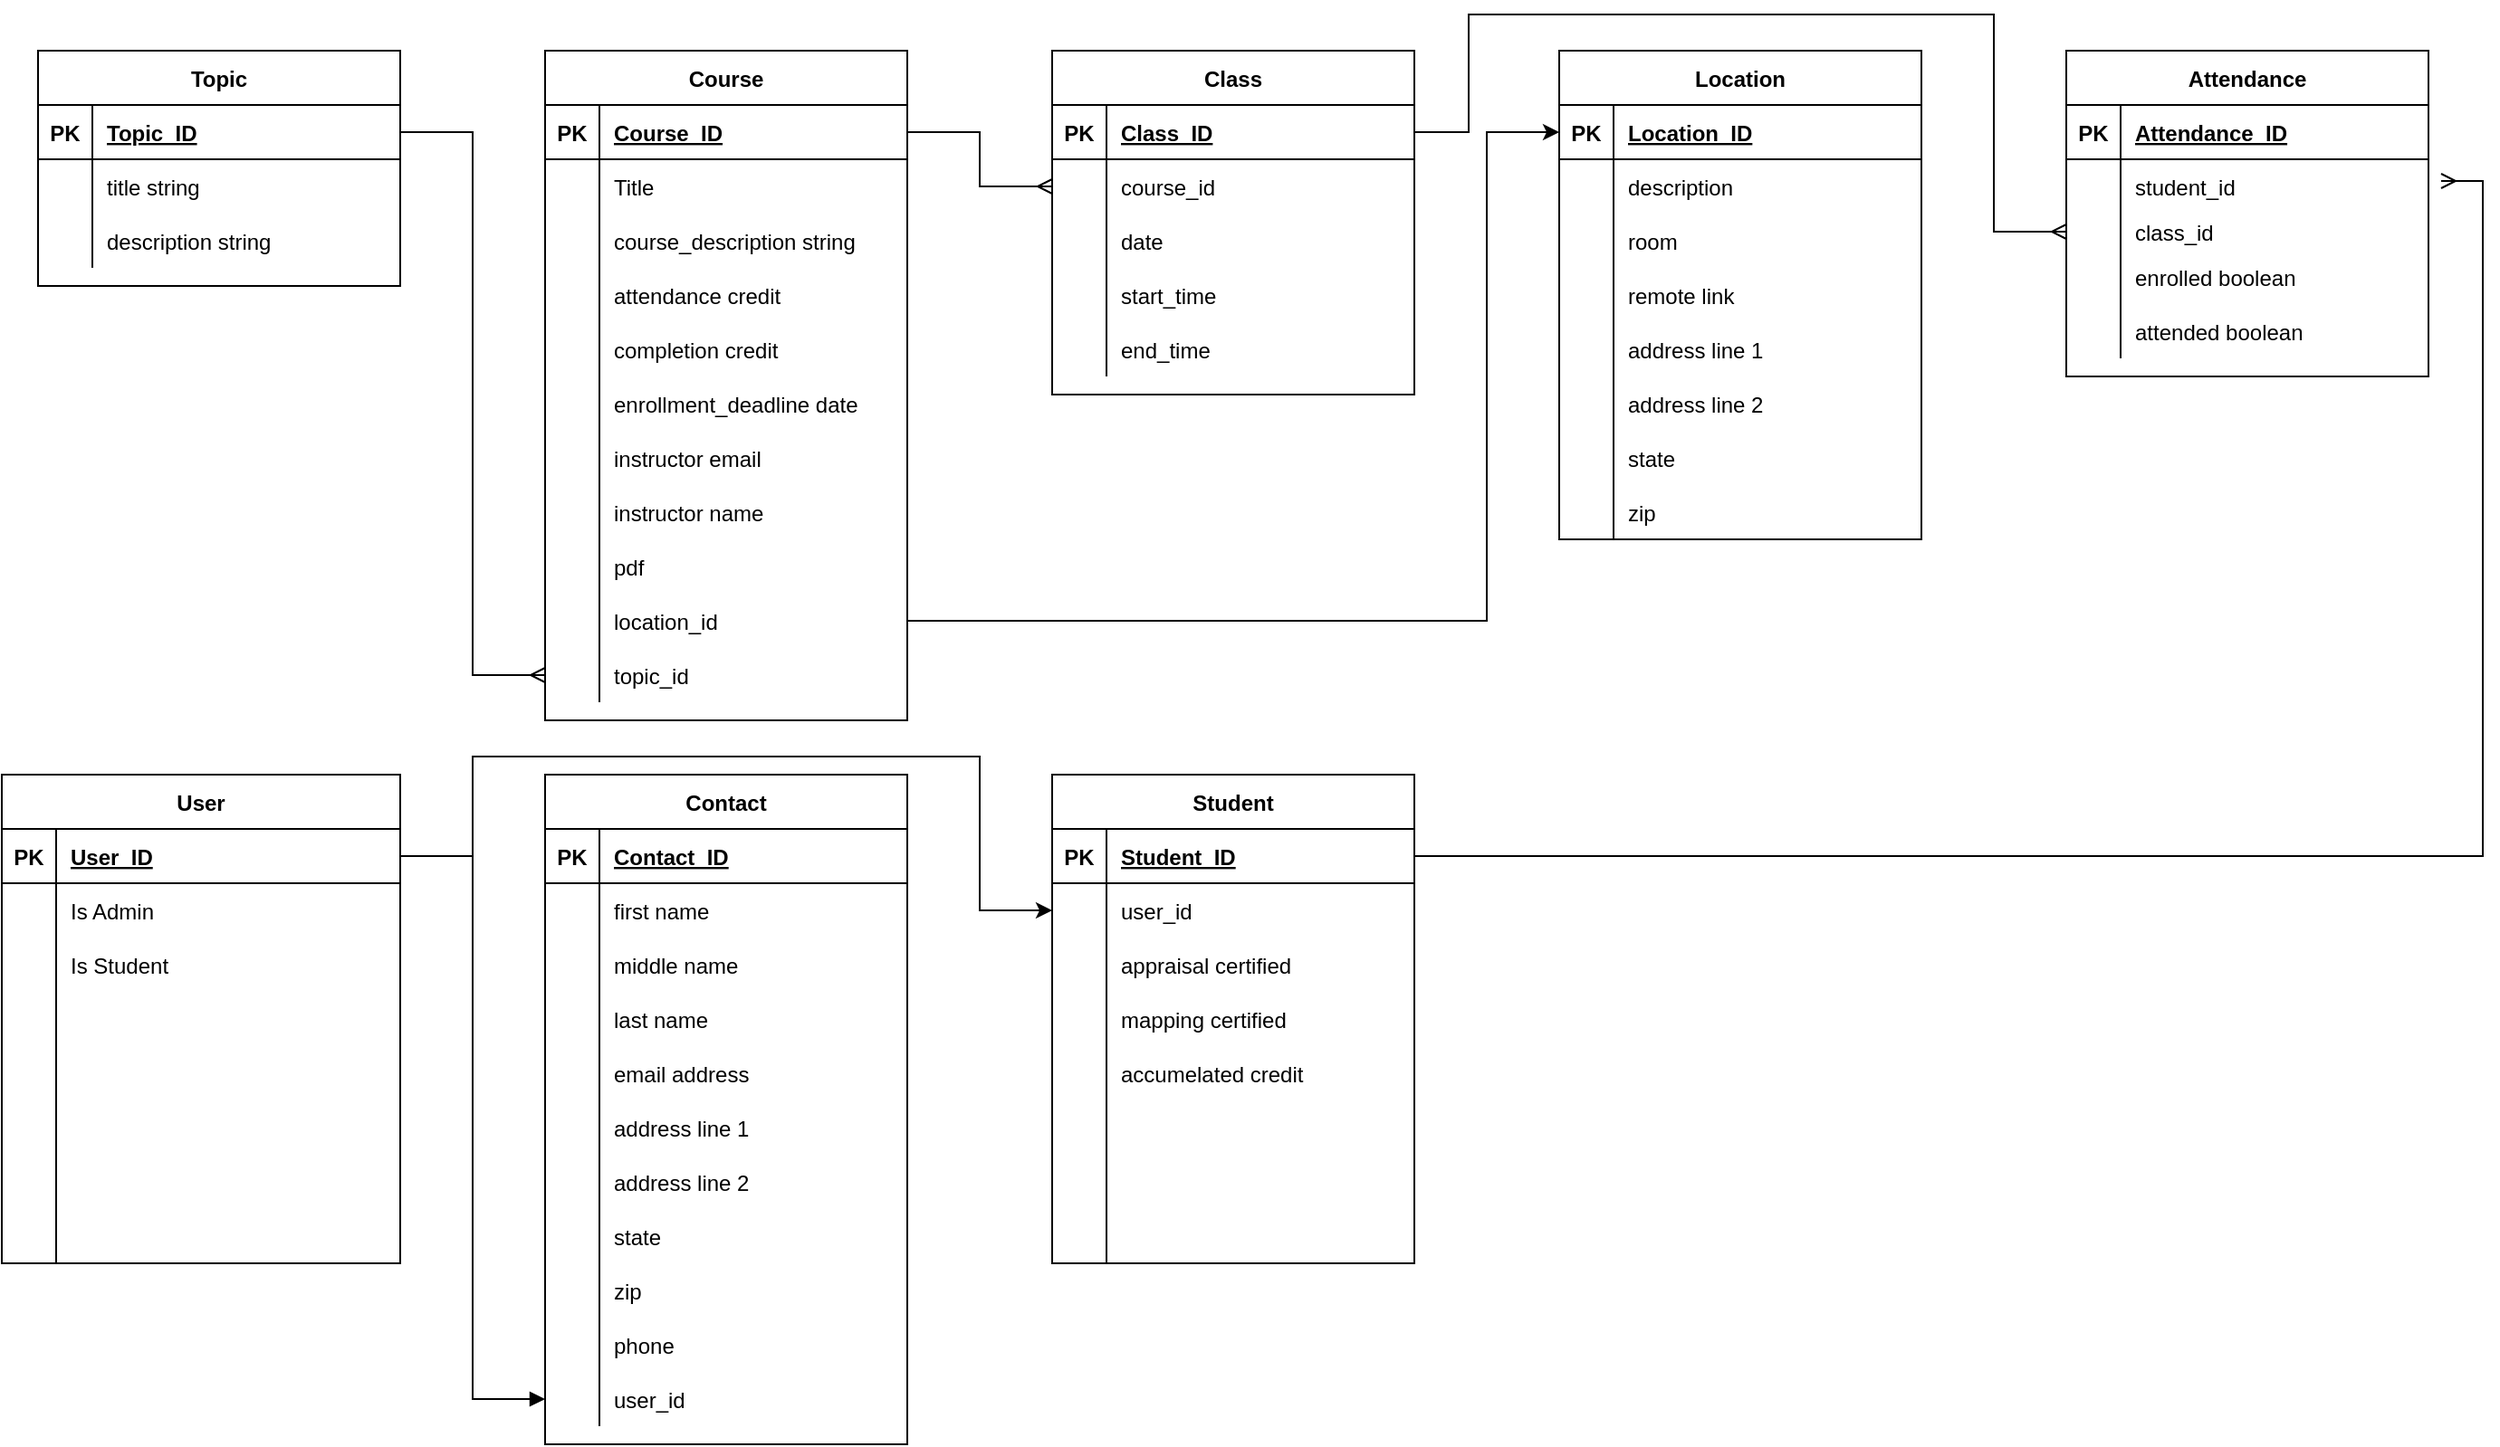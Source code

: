 <mxfile version="23.1.0" type="device">
  <diagram id="R2lEEEUBdFMjLlhIrx00" name="Page-1">
    <mxGraphModel dx="1434" dy="746" grid="1" gridSize="10" guides="1" tooltips="1" connect="1" arrows="1" fold="1" page="1" pageScale="1" pageWidth="1400" pageHeight="850" math="0" shadow="0" extFonts="Permanent Marker^https://fonts.googleapis.com/css?family=Permanent+Marker">
      <root>
        <mxCell id="0" />
        <mxCell id="1" parent="0" />
        <mxCell id="C-vyLk0tnHw3VtMMgP7b-2" value="Attendance" style="shape=table;startSize=30;container=1;collapsible=1;childLayout=tableLayout;fixedRows=1;rowLines=0;fontStyle=1;align=center;resizeLast=1;" parent="1" vertex="1">
          <mxGeometry x="1160" y="40" width="200" height="180" as="geometry" />
        </mxCell>
        <mxCell id="C-vyLk0tnHw3VtMMgP7b-3" value="" style="shape=partialRectangle;collapsible=0;dropTarget=0;pointerEvents=0;fillColor=none;points=[[0,0.5],[1,0.5]];portConstraint=eastwest;top=0;left=0;right=0;bottom=1;" parent="C-vyLk0tnHw3VtMMgP7b-2" vertex="1">
          <mxGeometry y="30" width="200" height="30" as="geometry" />
        </mxCell>
        <mxCell id="C-vyLk0tnHw3VtMMgP7b-4" value="PK" style="shape=partialRectangle;overflow=hidden;connectable=0;fillColor=none;top=0;left=0;bottom=0;right=0;fontStyle=1;" parent="C-vyLk0tnHw3VtMMgP7b-3" vertex="1">
          <mxGeometry width="30" height="30" as="geometry">
            <mxRectangle width="30" height="30" as="alternateBounds" />
          </mxGeometry>
        </mxCell>
        <mxCell id="C-vyLk0tnHw3VtMMgP7b-5" value="Attendance_ID" style="shape=partialRectangle;overflow=hidden;connectable=0;fillColor=none;top=0;left=0;bottom=0;right=0;align=left;spacingLeft=6;fontStyle=5;" parent="C-vyLk0tnHw3VtMMgP7b-3" vertex="1">
          <mxGeometry x="30" width="170" height="30" as="geometry">
            <mxRectangle width="170" height="30" as="alternateBounds" />
          </mxGeometry>
        </mxCell>
        <mxCell id="yCiRMJ1cfCoaxbdF0uGl-57" value="" style="shape=partialRectangle;collapsible=0;dropTarget=0;pointerEvents=0;fillColor=none;points=[[0,0.5],[1,0.5]];portConstraint=eastwest;top=0;left=0;right=0;bottom=0;" parent="C-vyLk0tnHw3VtMMgP7b-2" vertex="1">
          <mxGeometry y="60" width="200" height="30" as="geometry" />
        </mxCell>
        <mxCell id="yCiRMJ1cfCoaxbdF0uGl-58" value="" style="shape=partialRectangle;overflow=hidden;connectable=0;fillColor=none;top=0;left=0;bottom=0;right=0;" parent="yCiRMJ1cfCoaxbdF0uGl-57" vertex="1">
          <mxGeometry width="30" height="30" as="geometry">
            <mxRectangle width="30" height="30" as="alternateBounds" />
          </mxGeometry>
        </mxCell>
        <mxCell id="yCiRMJ1cfCoaxbdF0uGl-59" value="student_id" style="shape=partialRectangle;overflow=hidden;connectable=0;fillColor=none;top=0;left=0;bottom=0;right=0;align=left;spacingLeft=6;" parent="yCiRMJ1cfCoaxbdF0uGl-57" vertex="1">
          <mxGeometry x="30" width="170" height="30" as="geometry">
            <mxRectangle width="170" height="30" as="alternateBounds" />
          </mxGeometry>
        </mxCell>
        <mxCell id="yCiRMJ1cfCoaxbdF0uGl-138" value="" style="shape=partialRectangle;collapsible=0;dropTarget=0;pointerEvents=0;fillColor=none;points=[[0,0.5],[1,0.5]];portConstraint=eastwest;top=0;left=0;right=0;bottom=0;" parent="C-vyLk0tnHw3VtMMgP7b-2" vertex="1">
          <mxGeometry y="90" width="200" height="20" as="geometry" />
        </mxCell>
        <mxCell id="yCiRMJ1cfCoaxbdF0uGl-139" value="" style="shape=partialRectangle;overflow=hidden;connectable=0;fillColor=none;top=0;left=0;bottom=0;right=0;" parent="yCiRMJ1cfCoaxbdF0uGl-138" vertex="1">
          <mxGeometry width="30" height="20" as="geometry">
            <mxRectangle width="30" height="20" as="alternateBounds" />
          </mxGeometry>
        </mxCell>
        <mxCell id="yCiRMJ1cfCoaxbdF0uGl-140" value="class_id" style="shape=partialRectangle;overflow=hidden;connectable=0;fillColor=none;top=0;left=0;bottom=0;right=0;align=left;spacingLeft=6;" parent="yCiRMJ1cfCoaxbdF0uGl-138" vertex="1">
          <mxGeometry x="30" width="170" height="20" as="geometry">
            <mxRectangle width="170" height="20" as="alternateBounds" />
          </mxGeometry>
        </mxCell>
        <mxCell id="yCiRMJ1cfCoaxbdF0uGl-188" value="" style="shape=partialRectangle;collapsible=0;dropTarget=0;pointerEvents=0;fillColor=none;points=[[0,0.5],[1,0.5]];portConstraint=eastwest;top=0;left=0;right=0;bottom=0;" parent="C-vyLk0tnHw3VtMMgP7b-2" vertex="1">
          <mxGeometry y="110" width="200" height="30" as="geometry" />
        </mxCell>
        <mxCell id="yCiRMJ1cfCoaxbdF0uGl-189" value="" style="shape=partialRectangle;overflow=hidden;connectable=0;fillColor=none;top=0;left=0;bottom=0;right=0;" parent="yCiRMJ1cfCoaxbdF0uGl-188" vertex="1">
          <mxGeometry width="30" height="30" as="geometry">
            <mxRectangle width="30" height="30" as="alternateBounds" />
          </mxGeometry>
        </mxCell>
        <mxCell id="yCiRMJ1cfCoaxbdF0uGl-190" value="enrolled boolean" style="shape=partialRectangle;overflow=hidden;connectable=0;fillColor=none;top=0;left=0;bottom=0;right=0;align=left;spacingLeft=6;" parent="yCiRMJ1cfCoaxbdF0uGl-188" vertex="1">
          <mxGeometry x="30" width="170" height="30" as="geometry">
            <mxRectangle width="170" height="30" as="alternateBounds" />
          </mxGeometry>
        </mxCell>
        <mxCell id="yCiRMJ1cfCoaxbdF0uGl-224" value="" style="shape=partialRectangle;collapsible=0;dropTarget=0;pointerEvents=0;fillColor=none;points=[[0,0.5],[1,0.5]];portConstraint=eastwest;top=0;left=0;right=0;bottom=0;" parent="C-vyLk0tnHw3VtMMgP7b-2" vertex="1">
          <mxGeometry y="140" width="200" height="30" as="geometry" />
        </mxCell>
        <mxCell id="yCiRMJ1cfCoaxbdF0uGl-225" value="" style="shape=partialRectangle;overflow=hidden;connectable=0;fillColor=none;top=0;left=0;bottom=0;right=0;" parent="yCiRMJ1cfCoaxbdF0uGl-224" vertex="1">
          <mxGeometry width="30" height="30" as="geometry">
            <mxRectangle width="30" height="30" as="alternateBounds" />
          </mxGeometry>
        </mxCell>
        <mxCell id="yCiRMJ1cfCoaxbdF0uGl-226" value="attended boolean" style="shape=partialRectangle;overflow=hidden;connectable=0;fillColor=none;top=0;left=0;bottom=0;right=0;align=left;spacingLeft=6;" parent="yCiRMJ1cfCoaxbdF0uGl-224" vertex="1">
          <mxGeometry x="30" width="170" height="30" as="geometry">
            <mxRectangle width="170" height="30" as="alternateBounds" />
          </mxGeometry>
        </mxCell>
        <mxCell id="C-vyLk0tnHw3VtMMgP7b-23" value="Student" style="shape=table;startSize=30;container=1;collapsible=1;childLayout=tableLayout;fixedRows=1;rowLines=0;fontStyle=1;align=center;resizeLast=1;" parent="1" vertex="1">
          <mxGeometry x="600" y="440" width="200" height="270" as="geometry" />
        </mxCell>
        <mxCell id="C-vyLk0tnHw3VtMMgP7b-24" value="" style="shape=partialRectangle;collapsible=0;dropTarget=0;pointerEvents=0;fillColor=none;points=[[0,0.5],[1,0.5]];portConstraint=eastwest;top=0;left=0;right=0;bottom=1;" parent="C-vyLk0tnHw3VtMMgP7b-23" vertex="1">
          <mxGeometry y="30" width="200" height="30" as="geometry" />
        </mxCell>
        <mxCell id="C-vyLk0tnHw3VtMMgP7b-25" value="PK" style="shape=partialRectangle;overflow=hidden;connectable=0;fillColor=none;top=0;left=0;bottom=0;right=0;fontStyle=1;" parent="C-vyLk0tnHw3VtMMgP7b-24" vertex="1">
          <mxGeometry width="30" height="30" as="geometry">
            <mxRectangle width="30" height="30" as="alternateBounds" />
          </mxGeometry>
        </mxCell>
        <mxCell id="C-vyLk0tnHw3VtMMgP7b-26" value="Student_ID" style="shape=partialRectangle;overflow=hidden;connectable=0;fillColor=none;top=0;left=0;bottom=0;right=0;align=left;spacingLeft=6;fontStyle=5;" parent="C-vyLk0tnHw3VtMMgP7b-24" vertex="1">
          <mxGeometry x="30" width="170" height="30" as="geometry">
            <mxRectangle width="170" height="30" as="alternateBounds" />
          </mxGeometry>
        </mxCell>
        <mxCell id="C-vyLk0tnHw3VtMMgP7b-27" value="" style="shape=partialRectangle;collapsible=0;dropTarget=0;pointerEvents=0;fillColor=none;points=[[0,0.5],[1,0.5]];portConstraint=eastwest;top=0;left=0;right=0;bottom=0;" parent="C-vyLk0tnHw3VtMMgP7b-23" vertex="1">
          <mxGeometry y="60" width="200" height="30" as="geometry" />
        </mxCell>
        <mxCell id="C-vyLk0tnHw3VtMMgP7b-28" value="" style="shape=partialRectangle;overflow=hidden;connectable=0;fillColor=none;top=0;left=0;bottom=0;right=0;" parent="C-vyLk0tnHw3VtMMgP7b-27" vertex="1">
          <mxGeometry width="30" height="30" as="geometry">
            <mxRectangle width="30" height="30" as="alternateBounds" />
          </mxGeometry>
        </mxCell>
        <mxCell id="C-vyLk0tnHw3VtMMgP7b-29" value="user_id" style="shape=partialRectangle;overflow=hidden;connectable=0;fillColor=none;top=0;left=0;bottom=0;right=0;align=left;spacingLeft=6;" parent="C-vyLk0tnHw3VtMMgP7b-27" vertex="1">
          <mxGeometry x="30" width="170" height="30" as="geometry">
            <mxRectangle width="170" height="30" as="alternateBounds" />
          </mxGeometry>
        </mxCell>
        <mxCell id="yCiRMJ1cfCoaxbdF0uGl-1" value="" style="shape=partialRectangle;collapsible=0;dropTarget=0;pointerEvents=0;fillColor=none;points=[[0,0.5],[1,0.5]];portConstraint=eastwest;top=0;left=0;right=0;bottom=0;" parent="C-vyLk0tnHw3VtMMgP7b-23" vertex="1">
          <mxGeometry y="90" width="200" height="30" as="geometry" />
        </mxCell>
        <mxCell id="yCiRMJ1cfCoaxbdF0uGl-2" value="" style="shape=partialRectangle;overflow=hidden;connectable=0;fillColor=none;top=0;left=0;bottom=0;right=0;" parent="yCiRMJ1cfCoaxbdF0uGl-1" vertex="1">
          <mxGeometry width="30" height="30" as="geometry">
            <mxRectangle width="30" height="30" as="alternateBounds" />
          </mxGeometry>
        </mxCell>
        <mxCell id="yCiRMJ1cfCoaxbdF0uGl-3" value="appraisal certified" style="shape=partialRectangle;overflow=hidden;connectable=0;fillColor=none;top=0;left=0;bottom=0;right=0;align=left;spacingLeft=6;" parent="yCiRMJ1cfCoaxbdF0uGl-1" vertex="1">
          <mxGeometry x="30" width="170" height="30" as="geometry">
            <mxRectangle width="170" height="30" as="alternateBounds" />
          </mxGeometry>
        </mxCell>
        <mxCell id="yCiRMJ1cfCoaxbdF0uGl-5" value="" style="shape=partialRectangle;collapsible=0;dropTarget=0;pointerEvents=0;fillColor=none;points=[[0,0.5],[1,0.5]];portConstraint=eastwest;top=0;left=0;right=0;bottom=0;" parent="C-vyLk0tnHw3VtMMgP7b-23" vertex="1">
          <mxGeometry y="120" width="200" height="30" as="geometry" />
        </mxCell>
        <mxCell id="yCiRMJ1cfCoaxbdF0uGl-6" value="" style="shape=partialRectangle;overflow=hidden;connectable=0;fillColor=none;top=0;left=0;bottom=0;right=0;" parent="yCiRMJ1cfCoaxbdF0uGl-5" vertex="1">
          <mxGeometry width="30" height="30" as="geometry">
            <mxRectangle width="30" height="30" as="alternateBounds" />
          </mxGeometry>
        </mxCell>
        <mxCell id="yCiRMJ1cfCoaxbdF0uGl-7" value="mapping certified" style="shape=partialRectangle;overflow=hidden;connectable=0;fillColor=none;top=0;left=0;bottom=0;right=0;align=left;spacingLeft=6;" parent="yCiRMJ1cfCoaxbdF0uGl-5" vertex="1">
          <mxGeometry x="30" width="170" height="30" as="geometry">
            <mxRectangle width="170" height="30" as="alternateBounds" />
          </mxGeometry>
        </mxCell>
        <mxCell id="yCiRMJ1cfCoaxbdF0uGl-8" value="" style="shape=partialRectangle;collapsible=0;dropTarget=0;pointerEvents=0;fillColor=none;points=[[0,0.5],[1,0.5]];portConstraint=eastwest;top=0;left=0;right=0;bottom=0;" parent="C-vyLk0tnHw3VtMMgP7b-23" vertex="1">
          <mxGeometry y="150" width="200" height="30" as="geometry" />
        </mxCell>
        <mxCell id="yCiRMJ1cfCoaxbdF0uGl-9" value="" style="shape=partialRectangle;overflow=hidden;connectable=0;fillColor=none;top=0;left=0;bottom=0;right=0;" parent="yCiRMJ1cfCoaxbdF0uGl-8" vertex="1">
          <mxGeometry width="30" height="30" as="geometry">
            <mxRectangle width="30" height="30" as="alternateBounds" />
          </mxGeometry>
        </mxCell>
        <mxCell id="yCiRMJ1cfCoaxbdF0uGl-10" value="accumelated credit" style="shape=partialRectangle;overflow=hidden;connectable=0;fillColor=none;top=0;left=0;bottom=0;right=0;align=left;spacingLeft=6;" parent="yCiRMJ1cfCoaxbdF0uGl-8" vertex="1">
          <mxGeometry x="30" width="170" height="30" as="geometry">
            <mxRectangle width="170" height="30" as="alternateBounds" />
          </mxGeometry>
        </mxCell>
        <mxCell id="yCiRMJ1cfCoaxbdF0uGl-11" value="" style="shape=partialRectangle;collapsible=0;dropTarget=0;pointerEvents=0;fillColor=none;points=[[0,0.5],[1,0.5]];portConstraint=eastwest;top=0;left=0;right=0;bottom=0;" parent="C-vyLk0tnHw3VtMMgP7b-23" vertex="1">
          <mxGeometry y="180" width="200" height="30" as="geometry" />
        </mxCell>
        <mxCell id="yCiRMJ1cfCoaxbdF0uGl-12" value="" style="shape=partialRectangle;overflow=hidden;connectable=0;fillColor=none;top=0;left=0;bottom=0;right=0;" parent="yCiRMJ1cfCoaxbdF0uGl-11" vertex="1">
          <mxGeometry width="30" height="30" as="geometry">
            <mxRectangle width="30" height="30" as="alternateBounds" />
          </mxGeometry>
        </mxCell>
        <mxCell id="yCiRMJ1cfCoaxbdF0uGl-13" value="" style="shape=partialRectangle;overflow=hidden;connectable=0;fillColor=none;top=0;left=0;bottom=0;right=0;align=left;spacingLeft=6;" parent="yCiRMJ1cfCoaxbdF0uGl-11" vertex="1">
          <mxGeometry x="30" width="170" height="30" as="geometry">
            <mxRectangle width="170" height="30" as="alternateBounds" />
          </mxGeometry>
        </mxCell>
        <mxCell id="yCiRMJ1cfCoaxbdF0uGl-47" value="" style="shape=partialRectangle;collapsible=0;dropTarget=0;pointerEvents=0;fillColor=none;points=[[0,0.5],[1,0.5]];portConstraint=eastwest;top=0;left=0;right=0;bottom=0;" parent="C-vyLk0tnHw3VtMMgP7b-23" vertex="1">
          <mxGeometry y="210" width="200" height="30" as="geometry" />
        </mxCell>
        <mxCell id="yCiRMJ1cfCoaxbdF0uGl-48" value="" style="shape=partialRectangle;overflow=hidden;connectable=0;fillColor=none;top=0;left=0;bottom=0;right=0;" parent="yCiRMJ1cfCoaxbdF0uGl-47" vertex="1">
          <mxGeometry width="30" height="30" as="geometry">
            <mxRectangle width="30" height="30" as="alternateBounds" />
          </mxGeometry>
        </mxCell>
        <mxCell id="yCiRMJ1cfCoaxbdF0uGl-49" value="" style="shape=partialRectangle;overflow=hidden;connectable=0;fillColor=none;top=0;left=0;bottom=0;right=0;align=left;spacingLeft=6;" parent="yCiRMJ1cfCoaxbdF0uGl-47" vertex="1">
          <mxGeometry x="30" width="170" height="30" as="geometry">
            <mxRectangle width="170" height="30" as="alternateBounds" />
          </mxGeometry>
        </mxCell>
        <mxCell id="cM-3AwbJSncik8-zguor-1" value="" style="shape=partialRectangle;collapsible=0;dropTarget=0;pointerEvents=0;fillColor=none;points=[[0,0.5],[1,0.5]];portConstraint=eastwest;top=0;left=0;right=0;bottom=0;" parent="C-vyLk0tnHw3VtMMgP7b-23" vertex="1">
          <mxGeometry y="240" width="200" height="30" as="geometry" />
        </mxCell>
        <mxCell id="cM-3AwbJSncik8-zguor-2" value="" style="shape=partialRectangle;overflow=hidden;connectable=0;fillColor=none;top=0;left=0;bottom=0;right=0;" parent="cM-3AwbJSncik8-zguor-1" vertex="1">
          <mxGeometry width="30" height="30" as="geometry">
            <mxRectangle width="30" height="30" as="alternateBounds" />
          </mxGeometry>
        </mxCell>
        <mxCell id="cM-3AwbJSncik8-zguor-3" value="" style="shape=partialRectangle;overflow=hidden;connectable=0;fillColor=none;top=0;left=0;bottom=0;right=0;align=left;spacingLeft=6;" parent="cM-3AwbJSncik8-zguor-1" vertex="1">
          <mxGeometry x="30" width="170" height="30" as="geometry">
            <mxRectangle width="170" height="30" as="alternateBounds" />
          </mxGeometry>
        </mxCell>
        <mxCell id="yCiRMJ1cfCoaxbdF0uGl-72" value="Class" style="shape=table;startSize=30;container=1;collapsible=1;childLayout=tableLayout;fixedRows=1;rowLines=0;fontStyle=1;align=center;resizeLast=1;" parent="1" vertex="1">
          <mxGeometry x="600" y="40" width="200" height="190" as="geometry">
            <mxRectangle x="580" y="40" width="70" height="30" as="alternateBounds" />
          </mxGeometry>
        </mxCell>
        <mxCell id="yCiRMJ1cfCoaxbdF0uGl-73" value="" style="shape=partialRectangle;collapsible=0;dropTarget=0;pointerEvents=0;fillColor=none;points=[[0,0.5],[1,0.5]];portConstraint=eastwest;top=0;left=0;right=0;bottom=1;" parent="yCiRMJ1cfCoaxbdF0uGl-72" vertex="1">
          <mxGeometry y="30" width="200" height="30" as="geometry" />
        </mxCell>
        <mxCell id="yCiRMJ1cfCoaxbdF0uGl-74" value="PK" style="shape=partialRectangle;overflow=hidden;connectable=0;fillColor=none;top=0;left=0;bottom=0;right=0;fontStyle=1;" parent="yCiRMJ1cfCoaxbdF0uGl-73" vertex="1">
          <mxGeometry width="30" height="30" as="geometry">
            <mxRectangle width="30" height="30" as="alternateBounds" />
          </mxGeometry>
        </mxCell>
        <mxCell id="yCiRMJ1cfCoaxbdF0uGl-75" value="Class_ID" style="shape=partialRectangle;overflow=hidden;connectable=0;fillColor=none;top=0;left=0;bottom=0;right=0;align=left;spacingLeft=6;fontStyle=5;" parent="yCiRMJ1cfCoaxbdF0uGl-73" vertex="1">
          <mxGeometry x="30" width="170" height="30" as="geometry">
            <mxRectangle width="170" height="30" as="alternateBounds" />
          </mxGeometry>
        </mxCell>
        <mxCell id="yCiRMJ1cfCoaxbdF0uGl-85" value="" style="shape=partialRectangle;collapsible=0;dropTarget=0;pointerEvents=0;fillColor=none;points=[[0,0.5],[1,0.5]];portConstraint=eastwest;top=0;left=0;right=0;bottom=0;" parent="yCiRMJ1cfCoaxbdF0uGl-72" vertex="1">
          <mxGeometry y="60" width="200" height="30" as="geometry" />
        </mxCell>
        <mxCell id="yCiRMJ1cfCoaxbdF0uGl-86" value="" style="shape=partialRectangle;overflow=hidden;connectable=0;fillColor=none;top=0;left=0;bottom=0;right=0;" parent="yCiRMJ1cfCoaxbdF0uGl-85" vertex="1">
          <mxGeometry width="30" height="30" as="geometry">
            <mxRectangle width="30" height="30" as="alternateBounds" />
          </mxGeometry>
        </mxCell>
        <mxCell id="yCiRMJ1cfCoaxbdF0uGl-87" value="course_id" style="shape=partialRectangle;overflow=hidden;connectable=0;fillColor=none;top=0;left=0;bottom=0;right=0;align=left;spacingLeft=6;" parent="yCiRMJ1cfCoaxbdF0uGl-85" vertex="1">
          <mxGeometry x="30" width="170" height="30" as="geometry">
            <mxRectangle width="170" height="30" as="alternateBounds" />
          </mxGeometry>
        </mxCell>
        <mxCell id="yCiRMJ1cfCoaxbdF0uGl-88" value="" style="shape=partialRectangle;collapsible=0;dropTarget=0;pointerEvents=0;fillColor=none;points=[[0,0.5],[1,0.5]];portConstraint=eastwest;top=0;left=0;right=0;bottom=0;" parent="yCiRMJ1cfCoaxbdF0uGl-72" vertex="1">
          <mxGeometry y="90" width="200" height="30" as="geometry" />
        </mxCell>
        <mxCell id="yCiRMJ1cfCoaxbdF0uGl-89" value="" style="shape=partialRectangle;overflow=hidden;connectable=0;fillColor=none;top=0;left=0;bottom=0;right=0;" parent="yCiRMJ1cfCoaxbdF0uGl-88" vertex="1">
          <mxGeometry width="30" height="30" as="geometry">
            <mxRectangle width="30" height="30" as="alternateBounds" />
          </mxGeometry>
        </mxCell>
        <mxCell id="yCiRMJ1cfCoaxbdF0uGl-90" value="date " style="shape=partialRectangle;overflow=hidden;connectable=0;fillColor=none;top=0;left=0;bottom=0;right=0;align=left;spacingLeft=6;" parent="yCiRMJ1cfCoaxbdF0uGl-88" vertex="1">
          <mxGeometry x="30" width="170" height="30" as="geometry">
            <mxRectangle width="170" height="30" as="alternateBounds" />
          </mxGeometry>
        </mxCell>
        <mxCell id="yCiRMJ1cfCoaxbdF0uGl-91" value="" style="shape=partialRectangle;collapsible=0;dropTarget=0;pointerEvents=0;fillColor=none;points=[[0,0.5],[1,0.5]];portConstraint=eastwest;top=0;left=0;right=0;bottom=0;" parent="yCiRMJ1cfCoaxbdF0uGl-72" vertex="1">
          <mxGeometry y="120" width="200" height="30" as="geometry" />
        </mxCell>
        <mxCell id="yCiRMJ1cfCoaxbdF0uGl-92" value="" style="shape=partialRectangle;overflow=hidden;connectable=0;fillColor=none;top=0;left=0;bottom=0;right=0;" parent="yCiRMJ1cfCoaxbdF0uGl-91" vertex="1">
          <mxGeometry width="30" height="30" as="geometry">
            <mxRectangle width="30" height="30" as="alternateBounds" />
          </mxGeometry>
        </mxCell>
        <mxCell id="yCiRMJ1cfCoaxbdF0uGl-93" value="start_time " style="shape=partialRectangle;overflow=hidden;connectable=0;fillColor=none;top=0;left=0;bottom=0;right=0;align=left;spacingLeft=6;" parent="yCiRMJ1cfCoaxbdF0uGl-91" vertex="1">
          <mxGeometry x="30" width="170" height="30" as="geometry">
            <mxRectangle width="170" height="30" as="alternateBounds" />
          </mxGeometry>
        </mxCell>
        <mxCell id="yCiRMJ1cfCoaxbdF0uGl-191" value="" style="shape=partialRectangle;collapsible=0;dropTarget=0;pointerEvents=0;fillColor=none;points=[[0,0.5],[1,0.5]];portConstraint=eastwest;top=0;left=0;right=0;bottom=0;" parent="yCiRMJ1cfCoaxbdF0uGl-72" vertex="1">
          <mxGeometry y="150" width="200" height="30" as="geometry" />
        </mxCell>
        <mxCell id="yCiRMJ1cfCoaxbdF0uGl-192" value="" style="shape=partialRectangle;overflow=hidden;connectable=0;fillColor=none;top=0;left=0;bottom=0;right=0;" parent="yCiRMJ1cfCoaxbdF0uGl-191" vertex="1">
          <mxGeometry width="30" height="30" as="geometry">
            <mxRectangle width="30" height="30" as="alternateBounds" />
          </mxGeometry>
        </mxCell>
        <mxCell id="yCiRMJ1cfCoaxbdF0uGl-193" value="end_time " style="shape=partialRectangle;overflow=hidden;connectable=0;fillColor=none;top=0;left=0;bottom=0;right=0;align=left;spacingLeft=6;" parent="yCiRMJ1cfCoaxbdF0uGl-191" vertex="1">
          <mxGeometry x="30" width="170" height="30" as="geometry">
            <mxRectangle width="170" height="30" as="alternateBounds" />
          </mxGeometry>
        </mxCell>
        <mxCell id="yCiRMJ1cfCoaxbdF0uGl-163" value="Course" style="shape=table;startSize=30;container=1;collapsible=1;childLayout=tableLayout;fixedRows=1;rowLines=0;fontStyle=1;align=center;resizeLast=1;" parent="1" vertex="1">
          <mxGeometry x="320" y="40" width="200" height="370" as="geometry" />
        </mxCell>
        <mxCell id="yCiRMJ1cfCoaxbdF0uGl-164" value="" style="shape=partialRectangle;collapsible=0;dropTarget=0;pointerEvents=0;fillColor=none;points=[[0,0.5],[1,0.5]];portConstraint=eastwest;top=0;left=0;right=0;bottom=1;" parent="yCiRMJ1cfCoaxbdF0uGl-163" vertex="1">
          <mxGeometry y="30" width="200" height="30" as="geometry" />
        </mxCell>
        <mxCell id="yCiRMJ1cfCoaxbdF0uGl-165" value="PK" style="shape=partialRectangle;overflow=hidden;connectable=0;fillColor=none;top=0;left=0;bottom=0;right=0;fontStyle=1;" parent="yCiRMJ1cfCoaxbdF0uGl-164" vertex="1">
          <mxGeometry width="30" height="30" as="geometry">
            <mxRectangle width="30" height="30" as="alternateBounds" />
          </mxGeometry>
        </mxCell>
        <mxCell id="yCiRMJ1cfCoaxbdF0uGl-166" value="Course_ID" style="shape=partialRectangle;overflow=hidden;connectable=0;fillColor=none;top=0;left=0;bottom=0;right=0;align=left;spacingLeft=6;fontStyle=5;" parent="yCiRMJ1cfCoaxbdF0uGl-164" vertex="1">
          <mxGeometry x="30" width="170" height="30" as="geometry">
            <mxRectangle width="170" height="30" as="alternateBounds" />
          </mxGeometry>
        </mxCell>
        <mxCell id="yCiRMJ1cfCoaxbdF0uGl-170" value="" style="shape=partialRectangle;collapsible=0;dropTarget=0;pointerEvents=0;fillColor=none;points=[[0,0.5],[1,0.5]];portConstraint=eastwest;top=0;left=0;right=0;bottom=0;" parent="yCiRMJ1cfCoaxbdF0uGl-163" vertex="1">
          <mxGeometry y="60" width="200" height="30" as="geometry" />
        </mxCell>
        <mxCell id="yCiRMJ1cfCoaxbdF0uGl-171" value="" style="shape=partialRectangle;overflow=hidden;connectable=0;fillColor=none;top=0;left=0;bottom=0;right=0;" parent="yCiRMJ1cfCoaxbdF0uGl-170" vertex="1">
          <mxGeometry width="30" height="30" as="geometry">
            <mxRectangle width="30" height="30" as="alternateBounds" />
          </mxGeometry>
        </mxCell>
        <mxCell id="yCiRMJ1cfCoaxbdF0uGl-172" value="Title" style="shape=partialRectangle;overflow=hidden;connectable=0;fillColor=none;top=0;left=0;bottom=0;right=0;align=left;spacingLeft=6;" parent="yCiRMJ1cfCoaxbdF0uGl-170" vertex="1">
          <mxGeometry x="30" width="170" height="30" as="geometry">
            <mxRectangle width="170" height="30" as="alternateBounds" />
          </mxGeometry>
        </mxCell>
        <mxCell id="yCiRMJ1cfCoaxbdF0uGl-173" value="" style="shape=partialRectangle;collapsible=0;dropTarget=0;pointerEvents=0;fillColor=none;points=[[0,0.5],[1,0.5]];portConstraint=eastwest;top=0;left=0;right=0;bottom=0;" parent="yCiRMJ1cfCoaxbdF0uGl-163" vertex="1">
          <mxGeometry y="90" width="200" height="30" as="geometry" />
        </mxCell>
        <mxCell id="yCiRMJ1cfCoaxbdF0uGl-174" value="" style="shape=partialRectangle;overflow=hidden;connectable=0;fillColor=none;top=0;left=0;bottom=0;right=0;" parent="yCiRMJ1cfCoaxbdF0uGl-173" vertex="1">
          <mxGeometry width="30" height="30" as="geometry">
            <mxRectangle width="30" height="30" as="alternateBounds" />
          </mxGeometry>
        </mxCell>
        <mxCell id="yCiRMJ1cfCoaxbdF0uGl-175" value="course_description string " style="shape=partialRectangle;overflow=hidden;connectable=0;fillColor=none;top=0;left=0;bottom=0;right=0;align=left;spacingLeft=6;" parent="yCiRMJ1cfCoaxbdF0uGl-173" vertex="1">
          <mxGeometry x="30" width="170" height="30" as="geometry">
            <mxRectangle width="170" height="30" as="alternateBounds" />
          </mxGeometry>
        </mxCell>
        <mxCell id="yCiRMJ1cfCoaxbdF0uGl-182" value="" style="shape=partialRectangle;collapsible=0;dropTarget=0;pointerEvents=0;fillColor=none;points=[[0,0.5],[1,0.5]];portConstraint=eastwest;top=0;left=0;right=0;bottom=0;" parent="yCiRMJ1cfCoaxbdF0uGl-163" vertex="1">
          <mxGeometry y="120" width="200" height="30" as="geometry" />
        </mxCell>
        <mxCell id="yCiRMJ1cfCoaxbdF0uGl-183" value="" style="shape=partialRectangle;overflow=hidden;connectable=0;fillColor=none;top=0;left=0;bottom=0;right=0;" parent="yCiRMJ1cfCoaxbdF0uGl-182" vertex="1">
          <mxGeometry width="30" height="30" as="geometry">
            <mxRectangle width="30" height="30" as="alternateBounds" />
          </mxGeometry>
        </mxCell>
        <mxCell id="yCiRMJ1cfCoaxbdF0uGl-184" value="attendance credit " style="shape=partialRectangle;overflow=hidden;connectable=0;fillColor=none;top=0;left=0;bottom=0;right=0;align=left;spacingLeft=6;" parent="yCiRMJ1cfCoaxbdF0uGl-182" vertex="1">
          <mxGeometry x="30" width="170" height="30" as="geometry">
            <mxRectangle width="170" height="30" as="alternateBounds" />
          </mxGeometry>
        </mxCell>
        <mxCell id="yCiRMJ1cfCoaxbdF0uGl-218" value="" style="shape=partialRectangle;collapsible=0;dropTarget=0;pointerEvents=0;fillColor=none;points=[[0,0.5],[1,0.5]];portConstraint=eastwest;top=0;left=0;right=0;bottom=0;" parent="yCiRMJ1cfCoaxbdF0uGl-163" vertex="1">
          <mxGeometry y="150" width="200" height="30" as="geometry" />
        </mxCell>
        <mxCell id="yCiRMJ1cfCoaxbdF0uGl-219" value="" style="shape=partialRectangle;overflow=hidden;connectable=0;fillColor=none;top=0;left=0;bottom=0;right=0;" parent="yCiRMJ1cfCoaxbdF0uGl-218" vertex="1">
          <mxGeometry width="30" height="30" as="geometry">
            <mxRectangle width="30" height="30" as="alternateBounds" />
          </mxGeometry>
        </mxCell>
        <mxCell id="yCiRMJ1cfCoaxbdF0uGl-220" value="completion credit " style="shape=partialRectangle;overflow=hidden;connectable=0;fillColor=none;top=0;left=0;bottom=0;right=0;align=left;spacingLeft=6;" parent="yCiRMJ1cfCoaxbdF0uGl-218" vertex="1">
          <mxGeometry x="30" width="170" height="30" as="geometry">
            <mxRectangle width="170" height="30" as="alternateBounds" />
          </mxGeometry>
        </mxCell>
        <mxCell id="yCiRMJ1cfCoaxbdF0uGl-221" value="" style="shape=partialRectangle;collapsible=0;dropTarget=0;pointerEvents=0;fillColor=none;points=[[0,0.5],[1,0.5]];portConstraint=eastwest;top=0;left=0;right=0;bottom=0;" parent="yCiRMJ1cfCoaxbdF0uGl-163" vertex="1">
          <mxGeometry y="180" width="200" height="30" as="geometry" />
        </mxCell>
        <mxCell id="yCiRMJ1cfCoaxbdF0uGl-222" value="" style="shape=partialRectangle;overflow=hidden;connectable=0;fillColor=none;top=0;left=0;bottom=0;right=0;" parent="yCiRMJ1cfCoaxbdF0uGl-221" vertex="1">
          <mxGeometry width="30" height="30" as="geometry">
            <mxRectangle width="30" height="30" as="alternateBounds" />
          </mxGeometry>
        </mxCell>
        <mxCell id="yCiRMJ1cfCoaxbdF0uGl-223" value="enrollment_deadline date" style="shape=partialRectangle;overflow=hidden;connectable=0;fillColor=none;top=0;left=0;bottom=0;right=0;align=left;spacingLeft=6;" parent="yCiRMJ1cfCoaxbdF0uGl-221" vertex="1">
          <mxGeometry x="30" width="170" height="30" as="geometry">
            <mxRectangle width="170" height="30" as="alternateBounds" />
          </mxGeometry>
        </mxCell>
        <mxCell id="yCiRMJ1cfCoaxbdF0uGl-324" value="" style="shape=partialRectangle;collapsible=0;dropTarget=0;pointerEvents=0;fillColor=none;points=[[0,0.5],[1,0.5]];portConstraint=eastwest;top=0;left=0;right=0;bottom=0;" parent="yCiRMJ1cfCoaxbdF0uGl-163" vertex="1">
          <mxGeometry y="210" width="200" height="30" as="geometry" />
        </mxCell>
        <mxCell id="yCiRMJ1cfCoaxbdF0uGl-325" value="" style="shape=partialRectangle;overflow=hidden;connectable=0;fillColor=none;top=0;left=0;bottom=0;right=0;" parent="yCiRMJ1cfCoaxbdF0uGl-324" vertex="1">
          <mxGeometry width="30" height="30" as="geometry">
            <mxRectangle width="30" height="30" as="alternateBounds" />
          </mxGeometry>
        </mxCell>
        <mxCell id="yCiRMJ1cfCoaxbdF0uGl-326" value="instructor email" style="shape=partialRectangle;overflow=hidden;connectable=0;fillColor=none;top=0;left=0;bottom=0;right=0;align=left;spacingLeft=6;" parent="yCiRMJ1cfCoaxbdF0uGl-324" vertex="1">
          <mxGeometry x="30" width="170" height="30" as="geometry">
            <mxRectangle width="170" height="30" as="alternateBounds" />
          </mxGeometry>
        </mxCell>
        <mxCell id="yCiRMJ1cfCoaxbdF0uGl-351" value="" style="shape=partialRectangle;collapsible=0;dropTarget=0;pointerEvents=0;fillColor=none;points=[[0,0.5],[1,0.5]];portConstraint=eastwest;top=0;left=0;right=0;bottom=0;" parent="yCiRMJ1cfCoaxbdF0uGl-163" vertex="1">
          <mxGeometry y="240" width="200" height="30" as="geometry" />
        </mxCell>
        <mxCell id="yCiRMJ1cfCoaxbdF0uGl-352" value="" style="shape=partialRectangle;overflow=hidden;connectable=0;fillColor=none;top=0;left=0;bottom=0;right=0;" parent="yCiRMJ1cfCoaxbdF0uGl-351" vertex="1">
          <mxGeometry width="30" height="30" as="geometry">
            <mxRectangle width="30" height="30" as="alternateBounds" />
          </mxGeometry>
        </mxCell>
        <mxCell id="yCiRMJ1cfCoaxbdF0uGl-353" value="instructor name" style="shape=partialRectangle;overflow=hidden;connectable=0;fillColor=none;top=0;left=0;bottom=0;right=0;align=left;spacingLeft=6;" parent="yCiRMJ1cfCoaxbdF0uGl-351" vertex="1">
          <mxGeometry x="30" width="170" height="30" as="geometry">
            <mxRectangle width="170" height="30" as="alternateBounds" />
          </mxGeometry>
        </mxCell>
        <mxCell id="J1IaHsxNsEfkVveE26TG-63" value="" style="shape=partialRectangle;collapsible=0;dropTarget=0;pointerEvents=0;fillColor=none;points=[[0,0.5],[1,0.5]];portConstraint=eastwest;top=0;left=0;right=0;bottom=0;" vertex="1" parent="yCiRMJ1cfCoaxbdF0uGl-163">
          <mxGeometry y="270" width="200" height="30" as="geometry" />
        </mxCell>
        <mxCell id="J1IaHsxNsEfkVveE26TG-64" value="" style="shape=partialRectangle;overflow=hidden;connectable=0;fillColor=none;top=0;left=0;bottom=0;right=0;" vertex="1" parent="J1IaHsxNsEfkVveE26TG-63">
          <mxGeometry width="30" height="30" as="geometry">
            <mxRectangle width="30" height="30" as="alternateBounds" />
          </mxGeometry>
        </mxCell>
        <mxCell id="J1IaHsxNsEfkVveE26TG-65" value="pdf" style="shape=partialRectangle;overflow=hidden;connectable=0;fillColor=none;top=0;left=0;bottom=0;right=0;align=left;spacingLeft=6;" vertex="1" parent="J1IaHsxNsEfkVveE26TG-63">
          <mxGeometry x="30" width="170" height="30" as="geometry">
            <mxRectangle width="170" height="30" as="alternateBounds" />
          </mxGeometry>
        </mxCell>
        <mxCell id="J1IaHsxNsEfkVveE26TG-66" value="" style="shape=partialRectangle;collapsible=0;dropTarget=0;pointerEvents=0;fillColor=none;points=[[0,0.5],[1,0.5]];portConstraint=eastwest;top=0;left=0;right=0;bottom=0;" vertex="1" parent="yCiRMJ1cfCoaxbdF0uGl-163">
          <mxGeometry y="300" width="200" height="30" as="geometry" />
        </mxCell>
        <mxCell id="J1IaHsxNsEfkVveE26TG-67" value="" style="shape=partialRectangle;overflow=hidden;connectable=0;fillColor=none;top=0;left=0;bottom=0;right=0;" vertex="1" parent="J1IaHsxNsEfkVveE26TG-66">
          <mxGeometry width="30" height="30" as="geometry">
            <mxRectangle width="30" height="30" as="alternateBounds" />
          </mxGeometry>
        </mxCell>
        <mxCell id="J1IaHsxNsEfkVveE26TG-68" value="location_id " style="shape=partialRectangle;overflow=hidden;connectable=0;fillColor=none;top=0;left=0;bottom=0;right=0;align=left;spacingLeft=6;" vertex="1" parent="J1IaHsxNsEfkVveE26TG-66">
          <mxGeometry x="30" width="170" height="30" as="geometry">
            <mxRectangle width="170" height="30" as="alternateBounds" />
          </mxGeometry>
        </mxCell>
        <mxCell id="J1IaHsxNsEfkVveE26TG-69" value="" style="shape=partialRectangle;collapsible=0;dropTarget=0;pointerEvents=0;fillColor=none;points=[[0,0.5],[1,0.5]];portConstraint=eastwest;top=0;left=0;right=0;bottom=0;" vertex="1" parent="yCiRMJ1cfCoaxbdF0uGl-163">
          <mxGeometry y="330" width="200" height="30" as="geometry" />
        </mxCell>
        <mxCell id="J1IaHsxNsEfkVveE26TG-70" value="" style="shape=partialRectangle;overflow=hidden;connectable=0;fillColor=none;top=0;left=0;bottom=0;right=0;" vertex="1" parent="J1IaHsxNsEfkVveE26TG-69">
          <mxGeometry width="30" height="30" as="geometry">
            <mxRectangle width="30" height="30" as="alternateBounds" />
          </mxGeometry>
        </mxCell>
        <mxCell id="J1IaHsxNsEfkVveE26TG-71" value="topic_id " style="shape=partialRectangle;overflow=hidden;connectable=0;fillColor=none;top=0;left=0;bottom=0;right=0;align=left;spacingLeft=6;" vertex="1" parent="J1IaHsxNsEfkVveE26TG-69">
          <mxGeometry x="30" width="170" height="30" as="geometry">
            <mxRectangle width="170" height="30" as="alternateBounds" />
          </mxGeometry>
        </mxCell>
        <mxCell id="yCiRMJ1cfCoaxbdF0uGl-232" value="Location" style="shape=table;startSize=30;container=1;collapsible=1;childLayout=tableLayout;fixedRows=1;rowLines=0;fontStyle=1;align=center;resizeLast=1;" parent="1" vertex="1">
          <mxGeometry x="880" y="40" width="200" height="270" as="geometry" />
        </mxCell>
        <mxCell id="yCiRMJ1cfCoaxbdF0uGl-233" value="" style="shape=partialRectangle;collapsible=0;dropTarget=0;pointerEvents=0;fillColor=none;points=[[0,0.5],[1,0.5]];portConstraint=eastwest;top=0;left=0;right=0;bottom=1;" parent="yCiRMJ1cfCoaxbdF0uGl-232" vertex="1">
          <mxGeometry y="30" width="200" height="30" as="geometry" />
        </mxCell>
        <mxCell id="yCiRMJ1cfCoaxbdF0uGl-234" value="PK" style="shape=partialRectangle;overflow=hidden;connectable=0;fillColor=none;top=0;left=0;bottom=0;right=0;fontStyle=1;" parent="yCiRMJ1cfCoaxbdF0uGl-233" vertex="1">
          <mxGeometry width="30" height="30" as="geometry">
            <mxRectangle width="30" height="30" as="alternateBounds" />
          </mxGeometry>
        </mxCell>
        <mxCell id="yCiRMJ1cfCoaxbdF0uGl-235" value="Location_ID" style="shape=partialRectangle;overflow=hidden;connectable=0;fillColor=none;top=0;left=0;bottom=0;right=0;align=left;spacingLeft=6;fontStyle=5;" parent="yCiRMJ1cfCoaxbdF0uGl-233" vertex="1">
          <mxGeometry x="30" width="170" height="30" as="geometry">
            <mxRectangle width="170" height="30" as="alternateBounds" />
          </mxGeometry>
        </mxCell>
        <mxCell id="yCiRMJ1cfCoaxbdF0uGl-236" value="" style="shape=partialRectangle;collapsible=0;dropTarget=0;pointerEvents=0;fillColor=none;points=[[0,0.5],[1,0.5]];portConstraint=eastwest;top=0;left=0;right=0;bottom=0;" parent="yCiRMJ1cfCoaxbdF0uGl-232" vertex="1">
          <mxGeometry y="60" width="200" height="30" as="geometry" />
        </mxCell>
        <mxCell id="yCiRMJ1cfCoaxbdF0uGl-237" value="" style="shape=partialRectangle;overflow=hidden;connectable=0;fillColor=none;top=0;left=0;bottom=0;right=0;" parent="yCiRMJ1cfCoaxbdF0uGl-236" vertex="1">
          <mxGeometry width="30" height="30" as="geometry">
            <mxRectangle width="30" height="30" as="alternateBounds" />
          </mxGeometry>
        </mxCell>
        <mxCell id="yCiRMJ1cfCoaxbdF0uGl-238" value="description" style="shape=partialRectangle;overflow=hidden;connectable=0;fillColor=none;top=0;left=0;bottom=0;right=0;align=left;spacingLeft=6;" parent="yCiRMJ1cfCoaxbdF0uGl-236" vertex="1">
          <mxGeometry x="30" width="170" height="30" as="geometry">
            <mxRectangle width="170" height="30" as="alternateBounds" />
          </mxGeometry>
        </mxCell>
        <mxCell id="yCiRMJ1cfCoaxbdF0uGl-239" value="" style="shape=partialRectangle;collapsible=0;dropTarget=0;pointerEvents=0;fillColor=none;points=[[0,0.5],[1,0.5]];portConstraint=eastwest;top=0;left=0;right=0;bottom=0;" parent="yCiRMJ1cfCoaxbdF0uGl-232" vertex="1">
          <mxGeometry y="90" width="200" height="30" as="geometry" />
        </mxCell>
        <mxCell id="yCiRMJ1cfCoaxbdF0uGl-240" value="" style="shape=partialRectangle;overflow=hidden;connectable=0;fillColor=none;top=0;left=0;bottom=0;right=0;" parent="yCiRMJ1cfCoaxbdF0uGl-239" vertex="1">
          <mxGeometry width="30" height="30" as="geometry">
            <mxRectangle width="30" height="30" as="alternateBounds" />
          </mxGeometry>
        </mxCell>
        <mxCell id="yCiRMJ1cfCoaxbdF0uGl-241" value="room" style="shape=partialRectangle;overflow=hidden;connectable=0;fillColor=none;top=0;left=0;bottom=0;right=0;align=left;spacingLeft=6;" parent="yCiRMJ1cfCoaxbdF0uGl-239" vertex="1">
          <mxGeometry x="30" width="170" height="30" as="geometry">
            <mxRectangle width="170" height="30" as="alternateBounds" />
          </mxGeometry>
        </mxCell>
        <mxCell id="yCiRMJ1cfCoaxbdF0uGl-257" value="" style="shape=partialRectangle;collapsible=0;dropTarget=0;pointerEvents=0;fillColor=none;points=[[0,0.5],[1,0.5]];portConstraint=eastwest;top=0;left=0;right=0;bottom=0;" parent="yCiRMJ1cfCoaxbdF0uGl-232" vertex="1">
          <mxGeometry y="120" width="200" height="30" as="geometry" />
        </mxCell>
        <mxCell id="yCiRMJ1cfCoaxbdF0uGl-258" value="" style="shape=partialRectangle;overflow=hidden;connectable=0;fillColor=none;top=0;left=0;bottom=0;right=0;" parent="yCiRMJ1cfCoaxbdF0uGl-257" vertex="1">
          <mxGeometry width="30" height="30" as="geometry">
            <mxRectangle width="30" height="30" as="alternateBounds" />
          </mxGeometry>
        </mxCell>
        <mxCell id="yCiRMJ1cfCoaxbdF0uGl-259" value="remote link" style="shape=partialRectangle;overflow=hidden;connectable=0;fillColor=none;top=0;left=0;bottom=0;right=0;align=left;spacingLeft=6;" parent="yCiRMJ1cfCoaxbdF0uGl-257" vertex="1">
          <mxGeometry x="30" width="170" height="30" as="geometry">
            <mxRectangle width="170" height="30" as="alternateBounds" />
          </mxGeometry>
        </mxCell>
        <mxCell id="yCiRMJ1cfCoaxbdF0uGl-260" value="" style="shape=partialRectangle;collapsible=0;dropTarget=0;pointerEvents=0;fillColor=none;points=[[0,0.5],[1,0.5]];portConstraint=eastwest;top=0;left=0;right=0;bottom=0;" parent="yCiRMJ1cfCoaxbdF0uGl-232" vertex="1">
          <mxGeometry y="150" width="200" height="30" as="geometry" />
        </mxCell>
        <mxCell id="yCiRMJ1cfCoaxbdF0uGl-261" value="" style="shape=partialRectangle;overflow=hidden;connectable=0;fillColor=none;top=0;left=0;bottom=0;right=0;" parent="yCiRMJ1cfCoaxbdF0uGl-260" vertex="1">
          <mxGeometry width="30" height="30" as="geometry">
            <mxRectangle width="30" height="30" as="alternateBounds" />
          </mxGeometry>
        </mxCell>
        <mxCell id="yCiRMJ1cfCoaxbdF0uGl-262" value="address line 1" style="shape=partialRectangle;overflow=hidden;connectable=0;fillColor=none;top=0;left=0;bottom=0;right=0;align=left;spacingLeft=6;" parent="yCiRMJ1cfCoaxbdF0uGl-260" vertex="1">
          <mxGeometry x="30" width="170" height="30" as="geometry">
            <mxRectangle width="170" height="30" as="alternateBounds" />
          </mxGeometry>
        </mxCell>
        <mxCell id="yCiRMJ1cfCoaxbdF0uGl-263" value="" style="shape=partialRectangle;collapsible=0;dropTarget=0;pointerEvents=0;fillColor=none;points=[[0,0.5],[1,0.5]];portConstraint=eastwest;top=0;left=0;right=0;bottom=0;" parent="yCiRMJ1cfCoaxbdF0uGl-232" vertex="1">
          <mxGeometry y="180" width="200" height="30" as="geometry" />
        </mxCell>
        <mxCell id="yCiRMJ1cfCoaxbdF0uGl-264" value="" style="shape=partialRectangle;overflow=hidden;connectable=0;fillColor=none;top=0;left=0;bottom=0;right=0;" parent="yCiRMJ1cfCoaxbdF0uGl-263" vertex="1">
          <mxGeometry width="30" height="30" as="geometry">
            <mxRectangle width="30" height="30" as="alternateBounds" />
          </mxGeometry>
        </mxCell>
        <mxCell id="yCiRMJ1cfCoaxbdF0uGl-265" value="address line 2" style="shape=partialRectangle;overflow=hidden;connectable=0;fillColor=none;top=0;left=0;bottom=0;right=0;align=left;spacingLeft=6;" parent="yCiRMJ1cfCoaxbdF0uGl-263" vertex="1">
          <mxGeometry x="30" width="170" height="30" as="geometry">
            <mxRectangle width="170" height="30" as="alternateBounds" />
          </mxGeometry>
        </mxCell>
        <mxCell id="yCiRMJ1cfCoaxbdF0uGl-266" value="" style="shape=partialRectangle;collapsible=0;dropTarget=0;pointerEvents=0;fillColor=none;points=[[0,0.5],[1,0.5]];portConstraint=eastwest;top=0;left=0;right=0;bottom=0;" parent="yCiRMJ1cfCoaxbdF0uGl-232" vertex="1">
          <mxGeometry y="210" width="200" height="30" as="geometry" />
        </mxCell>
        <mxCell id="yCiRMJ1cfCoaxbdF0uGl-267" value="" style="shape=partialRectangle;overflow=hidden;connectable=0;fillColor=none;top=0;left=0;bottom=0;right=0;" parent="yCiRMJ1cfCoaxbdF0uGl-266" vertex="1">
          <mxGeometry width="30" height="30" as="geometry">
            <mxRectangle width="30" height="30" as="alternateBounds" />
          </mxGeometry>
        </mxCell>
        <mxCell id="yCiRMJ1cfCoaxbdF0uGl-268" value="state" style="shape=partialRectangle;overflow=hidden;connectable=0;fillColor=none;top=0;left=0;bottom=0;right=0;align=left;spacingLeft=6;" parent="yCiRMJ1cfCoaxbdF0uGl-266" vertex="1">
          <mxGeometry x="30" width="170" height="30" as="geometry">
            <mxRectangle width="170" height="30" as="alternateBounds" />
          </mxGeometry>
        </mxCell>
        <mxCell id="J1IaHsxNsEfkVveE26TG-139" value="" style="shape=partialRectangle;collapsible=0;dropTarget=0;pointerEvents=0;fillColor=none;points=[[0,0.5],[1,0.5]];portConstraint=eastwest;top=0;left=0;right=0;bottom=0;" vertex="1" parent="yCiRMJ1cfCoaxbdF0uGl-232">
          <mxGeometry y="240" width="200" height="30" as="geometry" />
        </mxCell>
        <mxCell id="J1IaHsxNsEfkVveE26TG-140" value="" style="shape=partialRectangle;overflow=hidden;connectable=0;fillColor=none;top=0;left=0;bottom=0;right=0;" vertex="1" parent="J1IaHsxNsEfkVveE26TG-139">
          <mxGeometry width="30" height="30" as="geometry">
            <mxRectangle width="30" height="30" as="alternateBounds" />
          </mxGeometry>
        </mxCell>
        <mxCell id="J1IaHsxNsEfkVveE26TG-141" value="zip " style="shape=partialRectangle;overflow=hidden;connectable=0;fillColor=none;top=0;left=0;bottom=0;right=0;align=left;spacingLeft=6;" vertex="1" parent="J1IaHsxNsEfkVveE26TG-139">
          <mxGeometry x="30" width="170" height="30" as="geometry">
            <mxRectangle width="170" height="30" as="alternateBounds" />
          </mxGeometry>
        </mxCell>
        <mxCell id="yCiRMJ1cfCoaxbdF0uGl-308" value="Topic" style="shape=table;startSize=30;container=1;collapsible=1;childLayout=tableLayout;fixedRows=1;rowLines=0;fontStyle=1;align=center;resizeLast=1;" parent="1" vertex="1">
          <mxGeometry x="40" y="40" width="200" height="130" as="geometry">
            <mxRectangle x="580" y="40" width="70" height="30" as="alternateBounds" />
          </mxGeometry>
        </mxCell>
        <mxCell id="yCiRMJ1cfCoaxbdF0uGl-309" value="" style="shape=partialRectangle;collapsible=0;dropTarget=0;pointerEvents=0;fillColor=none;points=[[0,0.5],[1,0.5]];portConstraint=eastwest;top=0;left=0;right=0;bottom=1;" parent="yCiRMJ1cfCoaxbdF0uGl-308" vertex="1">
          <mxGeometry y="30" width="200" height="30" as="geometry" />
        </mxCell>
        <mxCell id="yCiRMJ1cfCoaxbdF0uGl-310" value="PK" style="shape=partialRectangle;overflow=hidden;connectable=0;fillColor=none;top=0;left=0;bottom=0;right=0;fontStyle=1;" parent="yCiRMJ1cfCoaxbdF0uGl-309" vertex="1">
          <mxGeometry width="30" height="30" as="geometry">
            <mxRectangle width="30" height="30" as="alternateBounds" />
          </mxGeometry>
        </mxCell>
        <mxCell id="yCiRMJ1cfCoaxbdF0uGl-311" value="Topic_ID" style="shape=partialRectangle;overflow=hidden;connectable=0;fillColor=none;top=0;left=0;bottom=0;right=0;align=left;spacingLeft=6;fontStyle=5;" parent="yCiRMJ1cfCoaxbdF0uGl-309" vertex="1">
          <mxGeometry x="30" width="170" height="30" as="geometry">
            <mxRectangle width="170" height="30" as="alternateBounds" />
          </mxGeometry>
        </mxCell>
        <mxCell id="yCiRMJ1cfCoaxbdF0uGl-312" value="" style="shape=partialRectangle;collapsible=0;dropTarget=0;pointerEvents=0;fillColor=none;points=[[0,0.5],[1,0.5]];portConstraint=eastwest;top=0;left=0;right=0;bottom=0;" parent="yCiRMJ1cfCoaxbdF0uGl-308" vertex="1">
          <mxGeometry y="60" width="200" height="30" as="geometry" />
        </mxCell>
        <mxCell id="yCiRMJ1cfCoaxbdF0uGl-313" value="" style="shape=partialRectangle;overflow=hidden;connectable=0;fillColor=none;top=0;left=0;bottom=0;right=0;" parent="yCiRMJ1cfCoaxbdF0uGl-312" vertex="1">
          <mxGeometry width="30" height="30" as="geometry">
            <mxRectangle width="30" height="30" as="alternateBounds" />
          </mxGeometry>
        </mxCell>
        <mxCell id="yCiRMJ1cfCoaxbdF0uGl-314" value="title string " style="shape=partialRectangle;overflow=hidden;connectable=0;fillColor=none;top=0;left=0;bottom=0;right=0;align=left;spacingLeft=6;" parent="yCiRMJ1cfCoaxbdF0uGl-312" vertex="1">
          <mxGeometry x="30" width="170" height="30" as="geometry">
            <mxRectangle width="170" height="30" as="alternateBounds" />
          </mxGeometry>
        </mxCell>
        <mxCell id="yCiRMJ1cfCoaxbdF0uGl-321" value="" style="shape=partialRectangle;collapsible=0;dropTarget=0;pointerEvents=0;fillColor=none;points=[[0,0.5],[1,0.5]];portConstraint=eastwest;top=0;left=0;right=0;bottom=0;" parent="yCiRMJ1cfCoaxbdF0uGl-308" vertex="1">
          <mxGeometry y="90" width="200" height="30" as="geometry" />
        </mxCell>
        <mxCell id="yCiRMJ1cfCoaxbdF0uGl-322" value="" style="shape=partialRectangle;overflow=hidden;connectable=0;fillColor=none;top=0;left=0;bottom=0;right=0;" parent="yCiRMJ1cfCoaxbdF0uGl-321" vertex="1">
          <mxGeometry width="30" height="30" as="geometry">
            <mxRectangle width="30" height="30" as="alternateBounds" />
          </mxGeometry>
        </mxCell>
        <mxCell id="yCiRMJ1cfCoaxbdF0uGl-323" value="description string" style="shape=partialRectangle;overflow=hidden;connectable=0;fillColor=none;top=0;left=0;bottom=0;right=0;align=left;spacingLeft=6;" parent="yCiRMJ1cfCoaxbdF0uGl-321" vertex="1">
          <mxGeometry x="30" width="170" height="30" as="geometry">
            <mxRectangle width="170" height="30" as="alternateBounds" />
          </mxGeometry>
        </mxCell>
        <mxCell id="yCiRMJ1cfCoaxbdF0uGl-354" style="edgeStyle=orthogonalEdgeStyle;rounded=0;orthogonalLoop=1;jettySize=auto;html=1;exitX=1;exitY=0.5;exitDx=0;exitDy=0;entryX=0;entryY=0.5;entryDx=0;entryDy=0;fontFamily=Helvetica;fontSize=12;fontColor=default;startSize=30;endArrow=ERmany;endFill=0;" parent="1" source="yCiRMJ1cfCoaxbdF0uGl-164" target="yCiRMJ1cfCoaxbdF0uGl-85" edge="1">
          <mxGeometry relative="1" as="geometry" />
        </mxCell>
        <mxCell id="yCiRMJ1cfCoaxbdF0uGl-365" value="Contact" style="shape=table;startSize=30;container=1;collapsible=1;childLayout=tableLayout;fixedRows=1;rowLines=0;fontStyle=1;align=center;resizeLast=1;" parent="1" vertex="1">
          <mxGeometry x="320" y="440" width="200" height="370" as="geometry" />
        </mxCell>
        <mxCell id="yCiRMJ1cfCoaxbdF0uGl-366" value="" style="shape=partialRectangle;collapsible=0;dropTarget=0;pointerEvents=0;fillColor=none;points=[[0,0.5],[1,0.5]];portConstraint=eastwest;top=0;left=0;right=0;bottom=1;" parent="yCiRMJ1cfCoaxbdF0uGl-365" vertex="1">
          <mxGeometry y="30" width="200" height="30" as="geometry" />
        </mxCell>
        <mxCell id="yCiRMJ1cfCoaxbdF0uGl-367" value="PK" style="shape=partialRectangle;overflow=hidden;connectable=0;fillColor=none;top=0;left=0;bottom=0;right=0;fontStyle=1;" parent="yCiRMJ1cfCoaxbdF0uGl-366" vertex="1">
          <mxGeometry width="30" height="30" as="geometry">
            <mxRectangle width="30" height="30" as="alternateBounds" />
          </mxGeometry>
        </mxCell>
        <mxCell id="yCiRMJ1cfCoaxbdF0uGl-368" value="Contact_ID" style="shape=partialRectangle;overflow=hidden;connectable=0;fillColor=none;top=0;left=0;bottom=0;right=0;align=left;spacingLeft=6;fontStyle=5;" parent="yCiRMJ1cfCoaxbdF0uGl-366" vertex="1">
          <mxGeometry x="30" width="170" height="30" as="geometry">
            <mxRectangle width="170" height="30" as="alternateBounds" />
          </mxGeometry>
        </mxCell>
        <mxCell id="yCiRMJ1cfCoaxbdF0uGl-372" value="" style="shape=partialRectangle;collapsible=0;dropTarget=0;pointerEvents=0;fillColor=none;points=[[0,0.5],[1,0.5]];portConstraint=eastwest;top=0;left=0;right=0;bottom=0;" parent="yCiRMJ1cfCoaxbdF0uGl-365" vertex="1">
          <mxGeometry y="60" width="200" height="30" as="geometry" />
        </mxCell>
        <mxCell id="yCiRMJ1cfCoaxbdF0uGl-373" value="" style="shape=partialRectangle;overflow=hidden;connectable=0;fillColor=none;top=0;left=0;bottom=0;right=0;" parent="yCiRMJ1cfCoaxbdF0uGl-372" vertex="1">
          <mxGeometry width="30" height="30" as="geometry">
            <mxRectangle width="30" height="30" as="alternateBounds" />
          </mxGeometry>
        </mxCell>
        <mxCell id="yCiRMJ1cfCoaxbdF0uGl-374" value="first name" style="shape=partialRectangle;overflow=hidden;connectable=0;fillColor=none;top=0;left=0;bottom=0;right=0;align=left;spacingLeft=6;" parent="yCiRMJ1cfCoaxbdF0uGl-372" vertex="1">
          <mxGeometry x="30" width="170" height="30" as="geometry">
            <mxRectangle width="170" height="30" as="alternateBounds" />
          </mxGeometry>
        </mxCell>
        <mxCell id="yCiRMJ1cfCoaxbdF0uGl-375" value="" style="shape=partialRectangle;collapsible=0;dropTarget=0;pointerEvents=0;fillColor=none;points=[[0,0.5],[1,0.5]];portConstraint=eastwest;top=0;left=0;right=0;bottom=0;" parent="yCiRMJ1cfCoaxbdF0uGl-365" vertex="1">
          <mxGeometry y="90" width="200" height="30" as="geometry" />
        </mxCell>
        <mxCell id="yCiRMJ1cfCoaxbdF0uGl-376" value="" style="shape=partialRectangle;overflow=hidden;connectable=0;fillColor=none;top=0;left=0;bottom=0;right=0;" parent="yCiRMJ1cfCoaxbdF0uGl-375" vertex="1">
          <mxGeometry width="30" height="30" as="geometry">
            <mxRectangle width="30" height="30" as="alternateBounds" />
          </mxGeometry>
        </mxCell>
        <mxCell id="yCiRMJ1cfCoaxbdF0uGl-377" value="middle name" style="shape=partialRectangle;overflow=hidden;connectable=0;fillColor=none;top=0;left=0;bottom=0;right=0;align=left;spacingLeft=6;" parent="yCiRMJ1cfCoaxbdF0uGl-375" vertex="1">
          <mxGeometry x="30" width="170" height="30" as="geometry">
            <mxRectangle width="170" height="30" as="alternateBounds" />
          </mxGeometry>
        </mxCell>
        <mxCell id="yCiRMJ1cfCoaxbdF0uGl-378" value="" style="shape=partialRectangle;collapsible=0;dropTarget=0;pointerEvents=0;fillColor=none;points=[[0,0.5],[1,0.5]];portConstraint=eastwest;top=0;left=0;right=0;bottom=0;" parent="yCiRMJ1cfCoaxbdF0uGl-365" vertex="1">
          <mxGeometry y="120" width="200" height="30" as="geometry" />
        </mxCell>
        <mxCell id="yCiRMJ1cfCoaxbdF0uGl-379" value="" style="shape=partialRectangle;overflow=hidden;connectable=0;fillColor=none;top=0;left=0;bottom=0;right=0;" parent="yCiRMJ1cfCoaxbdF0uGl-378" vertex="1">
          <mxGeometry width="30" height="30" as="geometry">
            <mxRectangle width="30" height="30" as="alternateBounds" />
          </mxGeometry>
        </mxCell>
        <mxCell id="yCiRMJ1cfCoaxbdF0uGl-380" value="last name" style="shape=partialRectangle;overflow=hidden;connectable=0;fillColor=none;top=0;left=0;bottom=0;right=0;align=left;spacingLeft=6;" parent="yCiRMJ1cfCoaxbdF0uGl-378" vertex="1">
          <mxGeometry x="30" width="170" height="30" as="geometry">
            <mxRectangle width="170" height="30" as="alternateBounds" />
          </mxGeometry>
        </mxCell>
        <mxCell id="yCiRMJ1cfCoaxbdF0uGl-381" value="" style="shape=partialRectangle;collapsible=0;dropTarget=0;pointerEvents=0;fillColor=none;points=[[0,0.5],[1,0.5]];portConstraint=eastwest;top=0;left=0;right=0;bottom=0;" parent="yCiRMJ1cfCoaxbdF0uGl-365" vertex="1">
          <mxGeometry y="150" width="200" height="30" as="geometry" />
        </mxCell>
        <mxCell id="yCiRMJ1cfCoaxbdF0uGl-382" value="" style="shape=partialRectangle;overflow=hidden;connectable=0;fillColor=none;top=0;left=0;bottom=0;right=0;" parent="yCiRMJ1cfCoaxbdF0uGl-381" vertex="1">
          <mxGeometry width="30" height="30" as="geometry">
            <mxRectangle width="30" height="30" as="alternateBounds" />
          </mxGeometry>
        </mxCell>
        <mxCell id="yCiRMJ1cfCoaxbdF0uGl-383" value="email address" style="shape=partialRectangle;overflow=hidden;connectable=0;fillColor=none;top=0;left=0;bottom=0;right=0;align=left;spacingLeft=6;" parent="yCiRMJ1cfCoaxbdF0uGl-381" vertex="1">
          <mxGeometry x="30" width="170" height="30" as="geometry">
            <mxRectangle width="170" height="30" as="alternateBounds" />
          </mxGeometry>
        </mxCell>
        <mxCell id="yCiRMJ1cfCoaxbdF0uGl-384" value="" style="shape=partialRectangle;collapsible=0;dropTarget=0;pointerEvents=0;fillColor=none;points=[[0,0.5],[1,0.5]];portConstraint=eastwest;top=0;left=0;right=0;bottom=0;" parent="yCiRMJ1cfCoaxbdF0uGl-365" vertex="1">
          <mxGeometry y="180" width="200" height="30" as="geometry" />
        </mxCell>
        <mxCell id="yCiRMJ1cfCoaxbdF0uGl-385" value="" style="shape=partialRectangle;overflow=hidden;connectable=0;fillColor=none;top=0;left=0;bottom=0;right=0;" parent="yCiRMJ1cfCoaxbdF0uGl-384" vertex="1">
          <mxGeometry width="30" height="30" as="geometry">
            <mxRectangle width="30" height="30" as="alternateBounds" />
          </mxGeometry>
        </mxCell>
        <mxCell id="yCiRMJ1cfCoaxbdF0uGl-386" value="address line 1" style="shape=partialRectangle;overflow=hidden;connectable=0;fillColor=none;top=0;left=0;bottom=0;right=0;align=left;spacingLeft=6;" parent="yCiRMJ1cfCoaxbdF0uGl-384" vertex="1">
          <mxGeometry x="30" width="170" height="30" as="geometry">
            <mxRectangle width="170" height="30" as="alternateBounds" />
          </mxGeometry>
        </mxCell>
        <mxCell id="yCiRMJ1cfCoaxbdF0uGl-387" value="" style="shape=partialRectangle;collapsible=0;dropTarget=0;pointerEvents=0;fillColor=none;points=[[0,0.5],[1,0.5]];portConstraint=eastwest;top=0;left=0;right=0;bottom=0;" parent="yCiRMJ1cfCoaxbdF0uGl-365" vertex="1">
          <mxGeometry y="210" width="200" height="30" as="geometry" />
        </mxCell>
        <mxCell id="yCiRMJ1cfCoaxbdF0uGl-388" value="" style="shape=partialRectangle;overflow=hidden;connectable=0;fillColor=none;top=0;left=0;bottom=0;right=0;" parent="yCiRMJ1cfCoaxbdF0uGl-387" vertex="1">
          <mxGeometry width="30" height="30" as="geometry">
            <mxRectangle width="30" height="30" as="alternateBounds" />
          </mxGeometry>
        </mxCell>
        <mxCell id="yCiRMJ1cfCoaxbdF0uGl-389" value="address line 2" style="shape=partialRectangle;overflow=hidden;connectable=0;fillColor=none;top=0;left=0;bottom=0;right=0;align=left;spacingLeft=6;" parent="yCiRMJ1cfCoaxbdF0uGl-387" vertex="1">
          <mxGeometry x="30" width="170" height="30" as="geometry">
            <mxRectangle width="170" height="30" as="alternateBounds" />
          </mxGeometry>
        </mxCell>
        <mxCell id="J1IaHsxNsEfkVveE26TG-26" value="" style="shape=partialRectangle;collapsible=0;dropTarget=0;pointerEvents=0;fillColor=none;points=[[0,0.5],[1,0.5]];portConstraint=eastwest;top=0;left=0;right=0;bottom=0;" vertex="1" parent="yCiRMJ1cfCoaxbdF0uGl-365">
          <mxGeometry y="240" width="200" height="30" as="geometry" />
        </mxCell>
        <mxCell id="J1IaHsxNsEfkVveE26TG-27" value="" style="shape=partialRectangle;overflow=hidden;connectable=0;fillColor=none;top=0;left=0;bottom=0;right=0;" vertex="1" parent="J1IaHsxNsEfkVveE26TG-26">
          <mxGeometry width="30" height="30" as="geometry">
            <mxRectangle width="30" height="30" as="alternateBounds" />
          </mxGeometry>
        </mxCell>
        <mxCell id="J1IaHsxNsEfkVveE26TG-28" value="state" style="shape=partialRectangle;overflow=hidden;connectable=0;fillColor=none;top=0;left=0;bottom=0;right=0;align=left;spacingLeft=6;" vertex="1" parent="J1IaHsxNsEfkVveE26TG-26">
          <mxGeometry x="30" width="170" height="30" as="geometry">
            <mxRectangle width="170" height="30" as="alternateBounds" />
          </mxGeometry>
        </mxCell>
        <mxCell id="J1IaHsxNsEfkVveE26TG-29" value="" style="shape=partialRectangle;collapsible=0;dropTarget=0;pointerEvents=0;fillColor=none;points=[[0,0.5],[1,0.5]];portConstraint=eastwest;top=0;left=0;right=0;bottom=0;" vertex="1" parent="yCiRMJ1cfCoaxbdF0uGl-365">
          <mxGeometry y="270" width="200" height="30" as="geometry" />
        </mxCell>
        <mxCell id="J1IaHsxNsEfkVveE26TG-30" value="" style="shape=partialRectangle;overflow=hidden;connectable=0;fillColor=none;top=0;left=0;bottom=0;right=0;" vertex="1" parent="J1IaHsxNsEfkVveE26TG-29">
          <mxGeometry width="30" height="30" as="geometry">
            <mxRectangle width="30" height="30" as="alternateBounds" />
          </mxGeometry>
        </mxCell>
        <mxCell id="J1IaHsxNsEfkVveE26TG-31" value="zip" style="shape=partialRectangle;overflow=hidden;connectable=0;fillColor=none;top=0;left=0;bottom=0;right=0;align=left;spacingLeft=6;" vertex="1" parent="J1IaHsxNsEfkVveE26TG-29">
          <mxGeometry x="30" width="170" height="30" as="geometry">
            <mxRectangle width="170" height="30" as="alternateBounds" />
          </mxGeometry>
        </mxCell>
        <mxCell id="J1IaHsxNsEfkVveE26TG-60" value="" style="shape=partialRectangle;collapsible=0;dropTarget=0;pointerEvents=0;fillColor=none;points=[[0,0.5],[1,0.5]];portConstraint=eastwest;top=0;left=0;right=0;bottom=0;" vertex="1" parent="yCiRMJ1cfCoaxbdF0uGl-365">
          <mxGeometry y="300" width="200" height="30" as="geometry" />
        </mxCell>
        <mxCell id="J1IaHsxNsEfkVveE26TG-61" value="" style="shape=partialRectangle;overflow=hidden;connectable=0;fillColor=none;top=0;left=0;bottom=0;right=0;" vertex="1" parent="J1IaHsxNsEfkVveE26TG-60">
          <mxGeometry width="30" height="30" as="geometry">
            <mxRectangle width="30" height="30" as="alternateBounds" />
          </mxGeometry>
        </mxCell>
        <mxCell id="J1IaHsxNsEfkVveE26TG-62" value="phone" style="shape=partialRectangle;overflow=hidden;connectable=0;fillColor=none;top=0;left=0;bottom=0;right=0;align=left;spacingLeft=6;" vertex="1" parent="J1IaHsxNsEfkVveE26TG-60">
          <mxGeometry x="30" width="170" height="30" as="geometry">
            <mxRectangle width="170" height="30" as="alternateBounds" />
          </mxGeometry>
        </mxCell>
        <mxCell id="J1IaHsxNsEfkVveE26TG-112" value="" style="shape=partialRectangle;collapsible=0;dropTarget=0;pointerEvents=0;fillColor=none;points=[[0,0.5],[1,0.5]];portConstraint=eastwest;top=0;left=0;right=0;bottom=0;" vertex="1" parent="yCiRMJ1cfCoaxbdF0uGl-365">
          <mxGeometry y="330" width="200" height="30" as="geometry" />
        </mxCell>
        <mxCell id="J1IaHsxNsEfkVveE26TG-113" value="" style="shape=partialRectangle;overflow=hidden;connectable=0;fillColor=none;top=0;left=0;bottom=0;right=0;" vertex="1" parent="J1IaHsxNsEfkVveE26TG-112">
          <mxGeometry width="30" height="30" as="geometry">
            <mxRectangle width="30" height="30" as="alternateBounds" />
          </mxGeometry>
        </mxCell>
        <mxCell id="J1IaHsxNsEfkVveE26TG-114" value="user_id" style="shape=partialRectangle;overflow=hidden;connectable=0;fillColor=none;top=0;left=0;bottom=0;right=0;align=left;spacingLeft=6;" vertex="1" parent="J1IaHsxNsEfkVveE26TG-112">
          <mxGeometry x="30" width="170" height="30" as="geometry">
            <mxRectangle width="170" height="30" as="alternateBounds" />
          </mxGeometry>
        </mxCell>
        <mxCell id="J1IaHsxNsEfkVveE26TG-1" value="User" style="shape=table;startSize=30;container=1;collapsible=1;childLayout=tableLayout;fixedRows=1;rowLines=0;fontStyle=1;align=center;resizeLast=1;" vertex="1" parent="1">
          <mxGeometry x="20" y="440" width="220" height="270" as="geometry" />
        </mxCell>
        <mxCell id="J1IaHsxNsEfkVveE26TG-2" value="" style="shape=partialRectangle;collapsible=0;dropTarget=0;pointerEvents=0;fillColor=none;points=[[0,0.5],[1,0.5]];portConstraint=eastwest;top=0;left=0;right=0;bottom=1;" vertex="1" parent="J1IaHsxNsEfkVveE26TG-1">
          <mxGeometry y="30" width="220" height="30" as="geometry" />
        </mxCell>
        <mxCell id="J1IaHsxNsEfkVveE26TG-3" value="PK" style="shape=partialRectangle;overflow=hidden;connectable=0;fillColor=none;top=0;left=0;bottom=0;right=0;fontStyle=1;" vertex="1" parent="J1IaHsxNsEfkVveE26TG-2">
          <mxGeometry width="30" height="30" as="geometry">
            <mxRectangle width="30" height="30" as="alternateBounds" />
          </mxGeometry>
        </mxCell>
        <mxCell id="J1IaHsxNsEfkVveE26TG-4" value="User_ID" style="shape=partialRectangle;overflow=hidden;connectable=0;fillColor=none;top=0;left=0;bottom=0;right=0;align=left;spacingLeft=6;fontStyle=5;" vertex="1" parent="J1IaHsxNsEfkVveE26TG-2">
          <mxGeometry x="30" width="190" height="30" as="geometry">
            <mxRectangle width="190" height="30" as="alternateBounds" />
          </mxGeometry>
        </mxCell>
        <mxCell id="J1IaHsxNsEfkVveE26TG-5" value="" style="shape=partialRectangle;collapsible=0;dropTarget=0;pointerEvents=0;fillColor=none;points=[[0,0.5],[1,0.5]];portConstraint=eastwest;top=0;left=0;right=0;bottom=0;" vertex="1" parent="J1IaHsxNsEfkVveE26TG-1">
          <mxGeometry y="60" width="220" height="30" as="geometry" />
        </mxCell>
        <mxCell id="J1IaHsxNsEfkVveE26TG-6" value="" style="shape=partialRectangle;overflow=hidden;connectable=0;fillColor=none;top=0;left=0;bottom=0;right=0;" vertex="1" parent="J1IaHsxNsEfkVveE26TG-5">
          <mxGeometry width="30" height="30" as="geometry">
            <mxRectangle width="30" height="30" as="alternateBounds" />
          </mxGeometry>
        </mxCell>
        <mxCell id="J1IaHsxNsEfkVveE26TG-7" value="Is Admin" style="shape=partialRectangle;overflow=hidden;connectable=0;fillColor=none;top=0;left=0;bottom=0;right=0;align=left;spacingLeft=6;" vertex="1" parent="J1IaHsxNsEfkVveE26TG-5">
          <mxGeometry x="30" width="190" height="30" as="geometry">
            <mxRectangle width="190" height="30" as="alternateBounds" />
          </mxGeometry>
        </mxCell>
        <mxCell id="J1IaHsxNsEfkVveE26TG-8" value="" style="shape=partialRectangle;collapsible=0;dropTarget=0;pointerEvents=0;fillColor=none;points=[[0,0.5],[1,0.5]];portConstraint=eastwest;top=0;left=0;right=0;bottom=0;" vertex="1" parent="J1IaHsxNsEfkVveE26TG-1">
          <mxGeometry y="90" width="220" height="30" as="geometry" />
        </mxCell>
        <mxCell id="J1IaHsxNsEfkVveE26TG-9" value="" style="shape=partialRectangle;overflow=hidden;connectable=0;fillColor=none;top=0;left=0;bottom=0;right=0;" vertex="1" parent="J1IaHsxNsEfkVveE26TG-8">
          <mxGeometry width="30" height="30" as="geometry">
            <mxRectangle width="30" height="30" as="alternateBounds" />
          </mxGeometry>
        </mxCell>
        <mxCell id="J1IaHsxNsEfkVveE26TG-10" value="Is Student" style="shape=partialRectangle;overflow=hidden;connectable=0;fillColor=none;top=0;left=0;bottom=0;right=0;align=left;spacingLeft=6;" vertex="1" parent="J1IaHsxNsEfkVveE26TG-8">
          <mxGeometry x="30" width="190" height="30" as="geometry">
            <mxRectangle width="190" height="30" as="alternateBounds" />
          </mxGeometry>
        </mxCell>
        <mxCell id="J1IaHsxNsEfkVveE26TG-11" value="" style="shape=partialRectangle;collapsible=0;dropTarget=0;pointerEvents=0;fillColor=none;points=[[0,0.5],[1,0.5]];portConstraint=eastwest;top=0;left=0;right=0;bottom=0;" vertex="1" parent="J1IaHsxNsEfkVveE26TG-1">
          <mxGeometry y="120" width="220" height="30" as="geometry" />
        </mxCell>
        <mxCell id="J1IaHsxNsEfkVveE26TG-12" value="" style="shape=partialRectangle;overflow=hidden;connectable=0;fillColor=none;top=0;left=0;bottom=0;right=0;" vertex="1" parent="J1IaHsxNsEfkVveE26TG-11">
          <mxGeometry width="30" height="30" as="geometry">
            <mxRectangle width="30" height="30" as="alternateBounds" />
          </mxGeometry>
        </mxCell>
        <mxCell id="J1IaHsxNsEfkVveE26TG-13" value="" style="shape=partialRectangle;overflow=hidden;connectable=0;fillColor=none;top=0;left=0;bottom=0;right=0;align=left;spacingLeft=6;" vertex="1" parent="J1IaHsxNsEfkVveE26TG-11">
          <mxGeometry x="30" width="190" height="30" as="geometry">
            <mxRectangle width="190" height="30" as="alternateBounds" />
          </mxGeometry>
        </mxCell>
        <mxCell id="J1IaHsxNsEfkVveE26TG-14" value="" style="shape=partialRectangle;collapsible=0;dropTarget=0;pointerEvents=0;fillColor=none;points=[[0,0.5],[1,0.5]];portConstraint=eastwest;top=0;left=0;right=0;bottom=0;" vertex="1" parent="J1IaHsxNsEfkVveE26TG-1">
          <mxGeometry y="150" width="220" height="30" as="geometry" />
        </mxCell>
        <mxCell id="J1IaHsxNsEfkVveE26TG-15" value="" style="shape=partialRectangle;overflow=hidden;connectable=0;fillColor=none;top=0;left=0;bottom=0;right=0;" vertex="1" parent="J1IaHsxNsEfkVveE26TG-14">
          <mxGeometry width="30" height="30" as="geometry">
            <mxRectangle width="30" height="30" as="alternateBounds" />
          </mxGeometry>
        </mxCell>
        <mxCell id="J1IaHsxNsEfkVveE26TG-16" value="" style="shape=partialRectangle;overflow=hidden;connectable=0;fillColor=none;top=0;left=0;bottom=0;right=0;align=left;spacingLeft=6;" vertex="1" parent="J1IaHsxNsEfkVveE26TG-14">
          <mxGeometry x="30" width="190" height="30" as="geometry">
            <mxRectangle width="190" height="30" as="alternateBounds" />
          </mxGeometry>
        </mxCell>
        <mxCell id="J1IaHsxNsEfkVveE26TG-17" value="" style="shape=partialRectangle;collapsible=0;dropTarget=0;pointerEvents=0;fillColor=none;points=[[0,0.5],[1,0.5]];portConstraint=eastwest;top=0;left=0;right=0;bottom=0;" vertex="1" parent="J1IaHsxNsEfkVveE26TG-1">
          <mxGeometry y="180" width="220" height="30" as="geometry" />
        </mxCell>
        <mxCell id="J1IaHsxNsEfkVveE26TG-18" value="" style="shape=partialRectangle;overflow=hidden;connectable=0;fillColor=none;top=0;left=0;bottom=0;right=0;" vertex="1" parent="J1IaHsxNsEfkVveE26TG-17">
          <mxGeometry width="30" height="30" as="geometry">
            <mxRectangle width="30" height="30" as="alternateBounds" />
          </mxGeometry>
        </mxCell>
        <mxCell id="J1IaHsxNsEfkVveE26TG-19" value="" style="shape=partialRectangle;overflow=hidden;connectable=0;fillColor=none;top=0;left=0;bottom=0;right=0;align=left;spacingLeft=6;" vertex="1" parent="J1IaHsxNsEfkVveE26TG-17">
          <mxGeometry x="30" width="190" height="30" as="geometry">
            <mxRectangle width="190" height="30" as="alternateBounds" />
          </mxGeometry>
        </mxCell>
        <mxCell id="J1IaHsxNsEfkVveE26TG-20" value="" style="shape=partialRectangle;collapsible=0;dropTarget=0;pointerEvents=0;fillColor=none;points=[[0,0.5],[1,0.5]];portConstraint=eastwest;top=0;left=0;right=0;bottom=0;" vertex="1" parent="J1IaHsxNsEfkVveE26TG-1">
          <mxGeometry y="210" width="220" height="30" as="geometry" />
        </mxCell>
        <mxCell id="J1IaHsxNsEfkVveE26TG-21" value="" style="shape=partialRectangle;overflow=hidden;connectable=0;fillColor=none;top=0;left=0;bottom=0;right=0;" vertex="1" parent="J1IaHsxNsEfkVveE26TG-20">
          <mxGeometry width="30" height="30" as="geometry">
            <mxRectangle width="30" height="30" as="alternateBounds" />
          </mxGeometry>
        </mxCell>
        <mxCell id="J1IaHsxNsEfkVveE26TG-22" value="" style="shape=partialRectangle;overflow=hidden;connectable=0;fillColor=none;top=0;left=0;bottom=0;right=0;align=left;spacingLeft=6;" vertex="1" parent="J1IaHsxNsEfkVveE26TG-20">
          <mxGeometry x="30" width="190" height="30" as="geometry">
            <mxRectangle width="190" height="30" as="alternateBounds" />
          </mxGeometry>
        </mxCell>
        <mxCell id="J1IaHsxNsEfkVveE26TG-23" value="" style="shape=partialRectangle;collapsible=0;dropTarget=0;pointerEvents=0;fillColor=none;points=[[0,0.5],[1,0.5]];portConstraint=eastwest;top=0;left=0;right=0;bottom=0;" vertex="1" parent="J1IaHsxNsEfkVveE26TG-1">
          <mxGeometry y="240" width="220" height="30" as="geometry" />
        </mxCell>
        <mxCell id="J1IaHsxNsEfkVveE26TG-24" value="" style="shape=partialRectangle;overflow=hidden;connectable=0;fillColor=none;top=0;left=0;bottom=0;right=0;" vertex="1" parent="J1IaHsxNsEfkVveE26TG-23">
          <mxGeometry width="30" height="30" as="geometry">
            <mxRectangle width="30" height="30" as="alternateBounds" />
          </mxGeometry>
        </mxCell>
        <mxCell id="J1IaHsxNsEfkVveE26TG-25" value="" style="shape=partialRectangle;overflow=hidden;connectable=0;fillColor=none;top=0;left=0;bottom=0;right=0;align=left;spacingLeft=6;" vertex="1" parent="J1IaHsxNsEfkVveE26TG-23">
          <mxGeometry x="30" width="190" height="30" as="geometry">
            <mxRectangle width="190" height="30" as="alternateBounds" />
          </mxGeometry>
        </mxCell>
        <mxCell id="J1IaHsxNsEfkVveE26TG-75" style="edgeStyle=orthogonalEdgeStyle;rounded=0;orthogonalLoop=1;jettySize=auto;html=1;endArrow=ERmany;endFill=0;" edge="1" parent="1" source="yCiRMJ1cfCoaxbdF0uGl-309" target="J1IaHsxNsEfkVveE26TG-69">
          <mxGeometry relative="1" as="geometry" />
        </mxCell>
        <mxCell id="J1IaHsxNsEfkVveE26TG-76" style="edgeStyle=orthogonalEdgeStyle;rounded=0;orthogonalLoop=1;jettySize=auto;html=1;entryX=0;entryY=0.5;entryDx=0;entryDy=0;" edge="1" parent="1" source="J1IaHsxNsEfkVveE26TG-66" target="yCiRMJ1cfCoaxbdF0uGl-233">
          <mxGeometry relative="1" as="geometry">
            <Array as="points">
              <mxPoint x="840" y="355" />
              <mxPoint x="840" y="85" />
            </Array>
          </mxGeometry>
        </mxCell>
        <mxCell id="J1IaHsxNsEfkVveE26TG-79" style="edgeStyle=orthogonalEdgeStyle;rounded=0;orthogonalLoop=1;jettySize=auto;html=1;exitX=1;exitY=0.5;exitDx=0;exitDy=0;entryX=0;entryY=0.5;entryDx=0;entryDy=0;endArrow=ERmany;endFill=0;" edge="1" parent="1" source="yCiRMJ1cfCoaxbdF0uGl-73" target="yCiRMJ1cfCoaxbdF0uGl-138">
          <mxGeometry relative="1" as="geometry">
            <Array as="points">
              <mxPoint x="830" y="85" />
              <mxPoint x="830" y="20" />
              <mxPoint x="1120" y="20" />
              <mxPoint x="1120" y="140" />
            </Array>
          </mxGeometry>
        </mxCell>
        <mxCell id="J1IaHsxNsEfkVveE26TG-80" style="edgeStyle=orthogonalEdgeStyle;rounded=0;orthogonalLoop=1;jettySize=auto;html=1;entryX=1.035;entryY=0.4;entryDx=0;entryDy=0;entryPerimeter=0;endArrow=ERmany;endFill=0;" edge="1" parent="1" source="C-vyLk0tnHw3VtMMgP7b-24" target="yCiRMJ1cfCoaxbdF0uGl-57">
          <mxGeometry relative="1" as="geometry">
            <Array as="points">
              <mxPoint x="1390" y="485" />
              <mxPoint x="1390" y="112" />
            </Array>
          </mxGeometry>
        </mxCell>
        <mxCell id="J1IaHsxNsEfkVveE26TG-115" style="edgeStyle=orthogonalEdgeStyle;rounded=0;orthogonalLoop=1;jettySize=auto;html=1;exitX=1;exitY=0.5;exitDx=0;exitDy=0;entryX=0;entryY=0.5;entryDx=0;entryDy=0;endArrow=block;endFill=1;" edge="1" parent="1" source="J1IaHsxNsEfkVveE26TG-2" target="J1IaHsxNsEfkVveE26TG-112">
          <mxGeometry relative="1" as="geometry" />
        </mxCell>
        <mxCell id="J1IaHsxNsEfkVveE26TG-116" style="edgeStyle=orthogonalEdgeStyle;rounded=0;orthogonalLoop=1;jettySize=auto;html=1;" edge="1" parent="1" source="J1IaHsxNsEfkVveE26TG-2" target="C-vyLk0tnHw3VtMMgP7b-27">
          <mxGeometry relative="1" as="geometry">
            <Array as="points">
              <mxPoint x="280" y="485" />
              <mxPoint x="280" y="430" />
              <mxPoint x="560" y="430" />
              <mxPoint x="560" y="515" />
            </Array>
          </mxGeometry>
        </mxCell>
      </root>
    </mxGraphModel>
  </diagram>
</mxfile>
